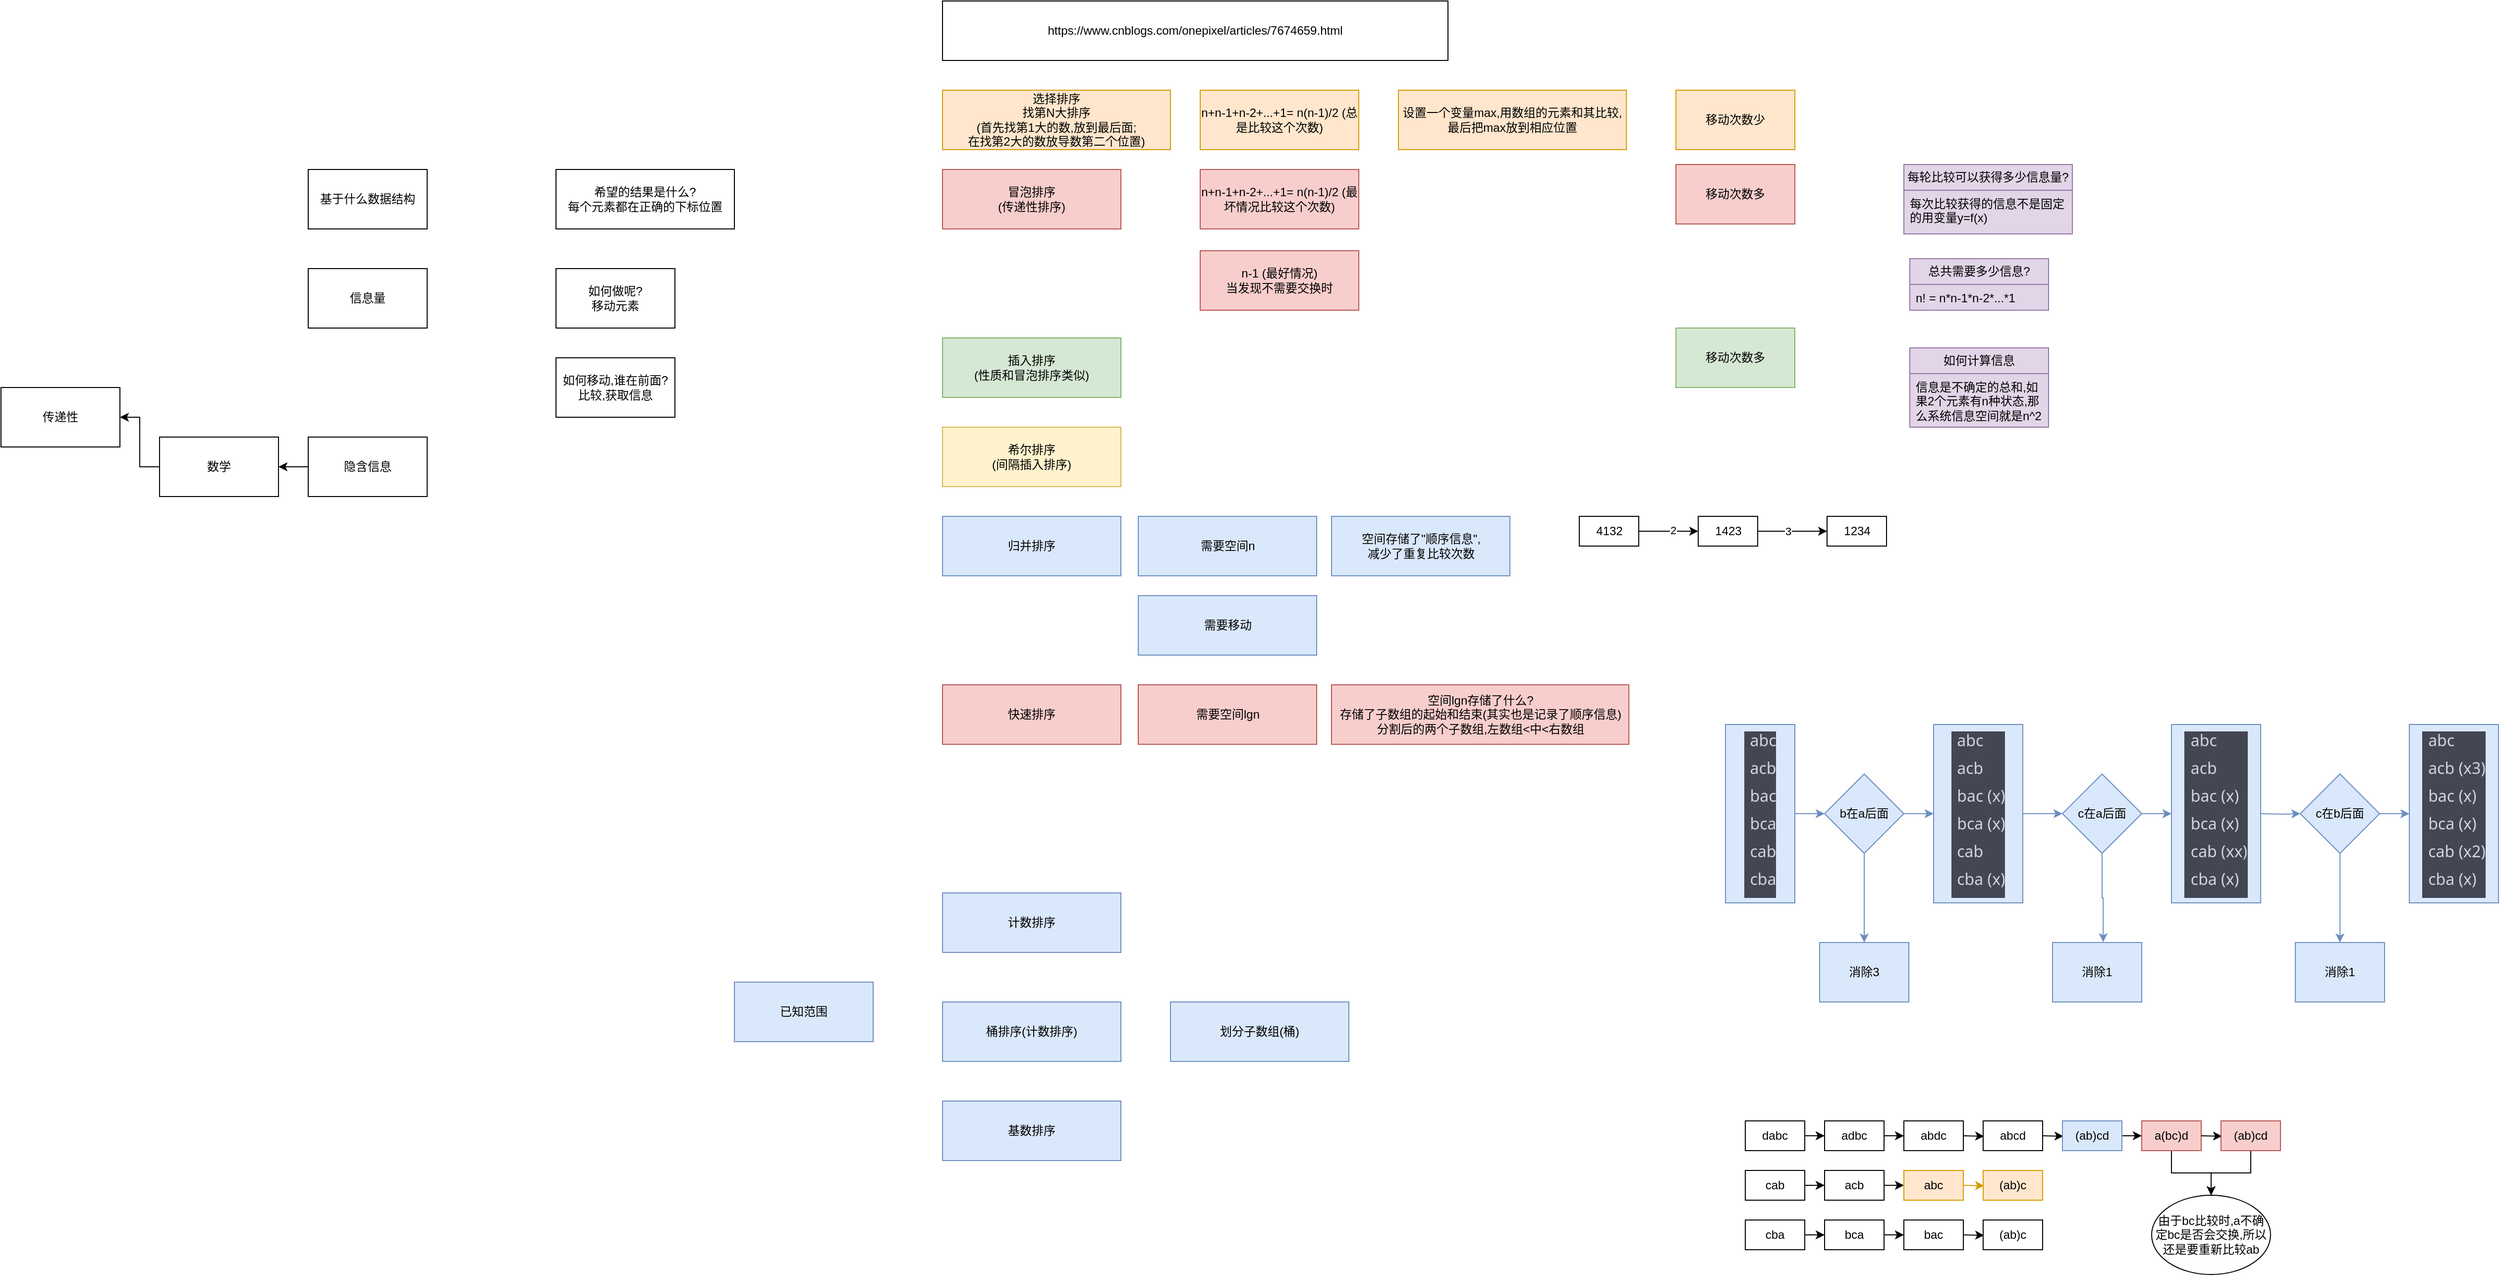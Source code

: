<mxfile version="22.0.4" type="github">
  <diagram name="排序" id="qwAmbdf05ej69Gk2fs9i">
    <mxGraphModel dx="2048" dy="638" grid="1" gridSize="10" guides="1" tooltips="1" connect="1" arrows="1" fold="1" page="1" pageScale="1" pageWidth="827" pageHeight="1169" math="0" shadow="0">
      <root>
        <mxCell id="0" />
        <mxCell id="1" parent="0" />
        <mxCell id="d31ktwEh4UAG3ibFD3rj-1" value="基于什么数据结构" style="rounded=0;whiteSpace=wrap;html=1;" parent="1" vertex="1">
          <mxGeometry x="160" y="190" width="120" height="60" as="geometry" />
        </mxCell>
        <mxCell id="d31ktwEh4UAG3ibFD3rj-2" value="信息量" style="rounded=0;whiteSpace=wrap;html=1;" parent="1" vertex="1">
          <mxGeometry x="160" y="290" width="120" height="60" as="geometry" />
        </mxCell>
        <mxCell id="d31ktwEh4UAG3ibFD3rj-4" value="希望的结果是什么?&lt;br&gt;每个元素都在正确的下标位置" style="rounded=0;whiteSpace=wrap;html=1;" parent="1" vertex="1">
          <mxGeometry x="410" y="190" width="180" height="60" as="geometry" />
        </mxCell>
        <mxCell id="d31ktwEh4UAG3ibFD3rj-5" value="如何做呢?&lt;br&gt;移动元素" style="rounded=0;whiteSpace=wrap;html=1;" parent="1" vertex="1">
          <mxGeometry x="410" y="290" width="120" height="60" as="geometry" />
        </mxCell>
        <mxCell id="d31ktwEh4UAG3ibFD3rj-6" value="如何移动,谁在前面?&lt;br&gt;比较,获取信息" style="rounded=0;whiteSpace=wrap;html=1;" parent="1" vertex="1">
          <mxGeometry x="410" y="380" width="120" height="60" as="geometry" />
        </mxCell>
        <mxCell id="d31ktwEh4UAG3ibFD3rj-12" value="" style="edgeStyle=orthogonalEdgeStyle;rounded=0;orthogonalLoop=1;jettySize=auto;html=1;" parent="1" source="d31ktwEh4UAG3ibFD3rj-7" target="d31ktwEh4UAG3ibFD3rj-8" edge="1">
          <mxGeometry relative="1" as="geometry" />
        </mxCell>
        <mxCell id="d31ktwEh4UAG3ibFD3rj-7" value="隐含信息" style="rounded=0;whiteSpace=wrap;html=1;" parent="1" vertex="1">
          <mxGeometry x="160" y="460" width="120" height="60" as="geometry" />
        </mxCell>
        <mxCell id="d31ktwEh4UAG3ibFD3rj-13" style="edgeStyle=orthogonalEdgeStyle;rounded=0;orthogonalLoop=1;jettySize=auto;html=1;entryX=1;entryY=0.5;entryDx=0;entryDy=0;" parent="1" source="d31ktwEh4UAG3ibFD3rj-8" target="d31ktwEh4UAG3ibFD3rj-9" edge="1">
          <mxGeometry relative="1" as="geometry" />
        </mxCell>
        <mxCell id="d31ktwEh4UAG3ibFD3rj-8" value="数学" style="rounded=0;whiteSpace=wrap;html=1;" parent="1" vertex="1">
          <mxGeometry x="10" y="460" width="120" height="60" as="geometry" />
        </mxCell>
        <mxCell id="d31ktwEh4UAG3ibFD3rj-9" value="传递性" style="rounded=0;whiteSpace=wrap;html=1;" parent="1" vertex="1">
          <mxGeometry x="-150" y="410" width="120" height="60" as="geometry" />
        </mxCell>
        <mxCell id="d31ktwEh4UAG3ibFD3rj-11" value="冒泡排序&lt;br&gt;(传递性排序)" style="rounded=0;whiteSpace=wrap;html=1;fillColor=#f8cecc;strokeColor=#b85450;" parent="1" vertex="1">
          <mxGeometry x="800" y="190" width="180" height="60" as="geometry" />
        </mxCell>
        <mxCell id="d31ktwEh4UAG3ibFD3rj-14" value="选择排序&lt;br&gt;找第N大排序&lt;br&gt;(首先找第1大的数,放到最后面;&lt;br&gt;在找第2大的数放导数第二个位置)" style="rounded=0;whiteSpace=wrap;html=1;fillColor=#ffe6cc;strokeColor=#d79b00;" parent="1" vertex="1">
          <mxGeometry x="800" y="110" width="230" height="60" as="geometry" />
        </mxCell>
        <mxCell id="d31ktwEh4UAG3ibFD3rj-15" value="n+n-1+n-2+...+1= n(n-1)/2 (总是比较这个次数)" style="rounded=0;whiteSpace=wrap;html=1;fillColor=#ffe6cc;strokeColor=#d79b00;" parent="1" vertex="1">
          <mxGeometry x="1060" y="110" width="160" height="60" as="geometry" />
        </mxCell>
        <mxCell id="d31ktwEh4UAG3ibFD3rj-16" value="设置一个变量max,用数组的元素和其比较,最后把max放到相应位置" style="rounded=0;whiteSpace=wrap;html=1;fillColor=#ffe6cc;strokeColor=#d79b00;" parent="1" vertex="1">
          <mxGeometry x="1260" y="110" width="230" height="60" as="geometry" />
        </mxCell>
        <mxCell id="d31ktwEh4UAG3ibFD3rj-17" value="n+n-1+n-2+...+1= n(n-1)/2 (最坏情况比较这个次数)" style="rounded=0;whiteSpace=wrap;html=1;fillColor=#f8cecc;strokeColor=#b85450;" parent="1" vertex="1">
          <mxGeometry x="1060" y="190" width="160" height="60" as="geometry" />
        </mxCell>
        <mxCell id="d31ktwEh4UAG3ibFD3rj-21" value="每轮比较可以获得多少信息量?" style="swimlane;fontStyle=0;childLayout=stackLayout;horizontal=1;startSize=26;fillColor=#e1d5e7;horizontalStack=0;resizeParent=1;resizeParentMax=0;resizeLast=0;collapsible=1;marginBottom=0;whiteSpace=wrap;html=1;strokeColor=#9673a6;" parent="1" vertex="1">
          <mxGeometry x="1770" y="185" width="170" height="70" as="geometry" />
        </mxCell>
        <mxCell id="d31ktwEh4UAG3ibFD3rj-22" value="每次比较获得的信息不是固定的用变量y=f(x)" style="text;strokeColor=#9673a6;fillColor=#e1d5e7;align=left;verticalAlign=top;spacingLeft=4;spacingRight=4;overflow=hidden;rotatable=0;points=[[0,0.5],[1,0.5]];portConstraint=eastwest;whiteSpace=wrap;html=1;" parent="d31ktwEh4UAG3ibFD3rj-21" vertex="1">
          <mxGeometry y="26" width="170" height="44" as="geometry" />
        </mxCell>
        <mxCell id="d31ktwEh4UAG3ibFD3rj-25" value="总共需要多少信息?" style="swimlane;fontStyle=0;childLayout=stackLayout;horizontal=1;startSize=26;fillColor=#e1d5e7;horizontalStack=0;resizeParent=1;resizeParentMax=0;resizeLast=0;collapsible=1;marginBottom=0;whiteSpace=wrap;html=1;strokeColor=#9673a6;" parent="1" vertex="1">
          <mxGeometry x="1776" y="280" width="140" height="52" as="geometry" />
        </mxCell>
        <mxCell id="d31ktwEh4UAG3ibFD3rj-26" value="n! = n*n-1*n-2*...*1" style="text;strokeColor=#9673a6;fillColor=#e1d5e7;align=left;verticalAlign=top;spacingLeft=4;spacingRight=4;overflow=hidden;rotatable=0;points=[[0,0.5],[1,0.5]];portConstraint=eastwest;whiteSpace=wrap;html=1;" parent="d31ktwEh4UAG3ibFD3rj-25" vertex="1">
          <mxGeometry y="26" width="140" height="26" as="geometry" />
        </mxCell>
        <mxCell id="d31ktwEh4UAG3ibFD3rj-27" value="如何计算信息" style="swimlane;fontStyle=0;childLayout=stackLayout;horizontal=1;startSize=26;fillColor=#e1d5e7;horizontalStack=0;resizeParent=1;resizeParentMax=0;resizeLast=0;collapsible=1;marginBottom=0;whiteSpace=wrap;html=1;strokeColor=#9673a6;" parent="1" vertex="1">
          <mxGeometry x="1776" y="370" width="140" height="80" as="geometry" />
        </mxCell>
        <mxCell id="d31ktwEh4UAG3ibFD3rj-28" value="信息是不确定的总和,如果2个元素有n种状态,那么系统信息空间就是n^2" style="text;strokeColor=#9673a6;fillColor=#e1d5e7;align=left;verticalAlign=top;spacingLeft=4;spacingRight=4;overflow=hidden;rotatable=0;points=[[0,0.5],[1,0.5]];portConstraint=eastwest;whiteSpace=wrap;html=1;" parent="d31ktwEh4UAG3ibFD3rj-27" vertex="1">
          <mxGeometry y="26" width="140" height="54" as="geometry" />
        </mxCell>
        <mxCell id="d31ktwEh4UAG3ibFD3rj-32" style="edgeStyle=orthogonalEdgeStyle;rounded=0;orthogonalLoop=1;jettySize=auto;html=1;entryX=0;entryY=0.5;entryDx=0;entryDy=0;fillColor=#dae8fc;strokeColor=#6c8ebf;" parent="1" source="d31ktwEh4UAG3ibFD3rj-29" target="d31ktwEh4UAG3ibFD3rj-31" edge="1">
          <mxGeometry relative="1" as="geometry" />
        </mxCell>
        <mxCell id="d31ktwEh4UAG3ibFD3rj-29" value="&lt;ol style=&quot;border: 0px solid rgb(217, 217, 227); box-sizing: border-box; --tw-border-spacing-x: 0; --tw-border-spacing-y: 0; --tw-translate-x: 0; --tw-translate-y: 0; --tw-rotate: 0; --tw-skew-x: 0; --tw-skew-y: 0; --tw-scale-x: 1; --tw-scale-y: 1; --tw-pan-x: ; --tw-pan-y: ; --tw-pinch-zoom: ; --tw-scroll-snap-strictness: proximity; --tw-gradient-from-position: ; --tw-gradient-via-position: ; --tw-gradient-to-position: ; --tw-ordinal: ; --tw-slashed-zero: ; --tw-numeric-figure: ; --tw-numeric-spacing: ; --tw-numeric-fraction: ; --tw-ring-inset: ; --tw-ring-offset-width: 0px; --tw-ring-offset-color: #fff; --tw-ring-color: rgba(69,89,164,.5); --tw-ring-offset-shadow: 0 0 transparent; --tw-ring-shadow: 0 0 transparent; --tw-shadow: 0 0 transparent; --tw-shadow-colored: 0 0 transparent; --tw-blur: ; --tw-brightness: ; --tw-contrast: ; --tw-grayscale: ; --tw-hue-rotate: ; --tw-invert: ; --tw-saturate: ; --tw-sepia: ; --tw-drop-shadow: ; --tw-backdrop-blur: ; --tw-backdrop-brightness: ; --tw-backdrop-contrast: ; --tw-backdrop-grayscale: ; --tw-backdrop-hue-rotate: ; --tw-backdrop-invert: ; --tw-backdrop-opacity: ; --tw-backdrop-saturate: ; --tw-backdrop-sepia: ; list-style: none; margin: 1.25em 0px; padding: 0px; counter-reset: list-number 0; display: flex; flex-direction: column; color: rgb(209, 213, 219); font-family: Söhne, ui-sans-serif, system-ui, -apple-system, &amp;quot;Segoe UI&amp;quot;, Roboto, Ubuntu, Cantarell, &amp;quot;Noto Sans&amp;quot;, sans-serif, &amp;quot;Helvetica Neue&amp;quot;, Arial, &amp;quot;Apple Color Emoji&amp;quot;, &amp;quot;Segoe UI Emoji&amp;quot;, &amp;quot;Segoe UI Symbol&amp;quot;, &amp;quot;Noto Color Emoji&amp;quot;; font-size: 16px; text-align: start; background-color: rgb(68, 70, 84);&quot;&gt;&lt;li style=&quot;border: 0px solid rgb(217, 217, 227); box-sizing: border-box; --tw-border-spacing-x: 0; --tw-border-spacing-y: 0; --tw-translate-x: 0; --tw-translate-y: 0; --tw-rotate: 0; --tw-skew-x: 0; --tw-skew-y: 0; --tw-scale-x: 1; --tw-scale-y: 1; --tw-pan-x: ; --tw-pan-y: ; --tw-pinch-zoom: ; --tw-scroll-snap-strictness: proximity; --tw-gradient-from-position: ; --tw-gradient-via-position: ; --tw-gradient-to-position: ; --tw-ordinal: ; --tw-slashed-zero: ; --tw-numeric-figure: ; --tw-numeric-spacing: ; --tw-numeric-fraction: ; --tw-ring-inset: ; --tw-ring-offset-width: 0px; --tw-ring-offset-color: #fff; --tw-ring-color: rgba(69,89,164,.5); --tw-ring-offset-shadow: 0 0 transparent; --tw-ring-shadow: 0 0 transparent; --tw-shadow: 0 0 transparent; --tw-shadow-colored: 0 0 transparent; --tw-blur: ; --tw-brightness: ; --tw-contrast: ; --tw-grayscale: ; --tw-hue-rotate: ; --tw-invert: ; --tw-saturate: ; --tw-sepia: ; --tw-drop-shadow: ; --tw-backdrop-blur: ; --tw-backdrop-brightness: ; --tw-backdrop-contrast: ; --tw-backdrop-grayscale: ; --tw-backdrop-hue-rotate: ; --tw-backdrop-invert: ; --tw-backdrop-opacity: ; --tw-backdrop-saturate: ; --tw-backdrop-sepia: ; margin-bottom: 0px; margin-top: 0px; padding-left: 0.375em; counter-increment: list-number 1; display: block; min-height: 28px;&quot;&gt;abc&lt;/li&gt;&lt;li style=&quot;border: 0px solid rgb(217, 217, 227); box-sizing: border-box; --tw-border-spacing-x: 0; --tw-border-spacing-y: 0; --tw-translate-x: 0; --tw-translate-y: 0; --tw-rotate: 0; --tw-skew-x: 0; --tw-skew-y: 0; --tw-scale-x: 1; --tw-scale-y: 1; --tw-pan-x: ; --tw-pan-y: ; --tw-pinch-zoom: ; --tw-scroll-snap-strictness: proximity; --tw-gradient-from-position: ; --tw-gradient-via-position: ; --tw-gradient-to-position: ; --tw-ordinal: ; --tw-slashed-zero: ; --tw-numeric-figure: ; --tw-numeric-spacing: ; --tw-numeric-fraction: ; --tw-ring-inset: ; --tw-ring-offset-width: 0px; --tw-ring-offset-color: #fff; --tw-ring-color: rgba(69,89,164,.5); --tw-ring-offset-shadow: 0 0 transparent; --tw-ring-shadow: 0 0 transparent; --tw-shadow: 0 0 transparent; --tw-shadow-colored: 0 0 transparent; --tw-blur: ; --tw-brightness: ; --tw-contrast: ; --tw-grayscale: ; --tw-hue-rotate: ; --tw-invert: ; --tw-saturate: ; --tw-sepia: ; --tw-drop-shadow: ; --tw-backdrop-blur: ; --tw-backdrop-brightness: ; --tw-backdrop-contrast: ; --tw-backdrop-grayscale: ; --tw-backdrop-hue-rotate: ; --tw-backdrop-invert: ; --tw-backdrop-opacity: ; --tw-backdrop-saturate: ; --tw-backdrop-sepia: ; margin-bottom: 0px; margin-top: 0px; padding-left: 0.375em; counter-increment: list-number 1; display: block; min-height: 28px;&quot;&gt;acb&lt;/li&gt;&lt;li style=&quot;border: 0px solid rgb(217, 217, 227); box-sizing: border-box; --tw-border-spacing-x: 0; --tw-border-spacing-y: 0; --tw-translate-x: 0; --tw-translate-y: 0; --tw-rotate: 0; --tw-skew-x: 0; --tw-skew-y: 0; --tw-scale-x: 1; --tw-scale-y: 1; --tw-pan-x: ; --tw-pan-y: ; --tw-pinch-zoom: ; --tw-scroll-snap-strictness: proximity; --tw-gradient-from-position: ; --tw-gradient-via-position: ; --tw-gradient-to-position: ; --tw-ordinal: ; --tw-slashed-zero: ; --tw-numeric-figure: ; --tw-numeric-spacing: ; --tw-numeric-fraction: ; --tw-ring-inset: ; --tw-ring-offset-width: 0px; --tw-ring-offset-color: #fff; --tw-ring-color: rgba(69,89,164,.5); --tw-ring-offset-shadow: 0 0 transparent; --tw-ring-shadow: 0 0 transparent; --tw-shadow: 0 0 transparent; --tw-shadow-colored: 0 0 transparent; --tw-blur: ; --tw-brightness: ; --tw-contrast: ; --tw-grayscale: ; --tw-hue-rotate: ; --tw-invert: ; --tw-saturate: ; --tw-sepia: ; --tw-drop-shadow: ; --tw-backdrop-blur: ; --tw-backdrop-brightness: ; --tw-backdrop-contrast: ; --tw-backdrop-grayscale: ; --tw-backdrop-hue-rotate: ; --tw-backdrop-invert: ; --tw-backdrop-opacity: ; --tw-backdrop-saturate: ; --tw-backdrop-sepia: ; margin-bottom: 0px; margin-top: 0px; padding-left: 0.375em; counter-increment: list-number 1; display: block; min-height: 28px;&quot;&gt;bac&lt;/li&gt;&lt;li style=&quot;border: 0px solid rgb(217, 217, 227); box-sizing: border-box; --tw-border-spacing-x: 0; --tw-border-spacing-y: 0; --tw-translate-x: 0; --tw-translate-y: 0; --tw-rotate: 0; --tw-skew-x: 0; --tw-skew-y: 0; --tw-scale-x: 1; --tw-scale-y: 1; --tw-pan-x: ; --tw-pan-y: ; --tw-pinch-zoom: ; --tw-scroll-snap-strictness: proximity; --tw-gradient-from-position: ; --tw-gradient-via-position: ; --tw-gradient-to-position: ; --tw-ordinal: ; --tw-slashed-zero: ; --tw-numeric-figure: ; --tw-numeric-spacing: ; --tw-numeric-fraction: ; --tw-ring-inset: ; --tw-ring-offset-width: 0px; --tw-ring-offset-color: #fff; --tw-ring-color: rgba(69,89,164,.5); --tw-ring-offset-shadow: 0 0 transparent; --tw-ring-shadow: 0 0 transparent; --tw-shadow: 0 0 transparent; --tw-shadow-colored: 0 0 transparent; --tw-blur: ; --tw-brightness: ; --tw-contrast: ; --tw-grayscale: ; --tw-hue-rotate: ; --tw-invert: ; --tw-saturate: ; --tw-sepia: ; --tw-drop-shadow: ; --tw-backdrop-blur: ; --tw-backdrop-brightness: ; --tw-backdrop-contrast: ; --tw-backdrop-grayscale: ; --tw-backdrop-hue-rotate: ; --tw-backdrop-invert: ; --tw-backdrop-opacity: ; --tw-backdrop-saturate: ; --tw-backdrop-sepia: ; margin-bottom: 0px; margin-top: 0px; padding-left: 0.375em; counter-increment: list-number 1; display: block; min-height: 28px;&quot;&gt;bca&lt;/li&gt;&lt;li style=&quot;border: 0px solid rgb(217, 217, 227); box-sizing: border-box; --tw-border-spacing-x: 0; --tw-border-spacing-y: 0; --tw-translate-x: 0; --tw-translate-y: 0; --tw-rotate: 0; --tw-skew-x: 0; --tw-skew-y: 0; --tw-scale-x: 1; --tw-scale-y: 1; --tw-pan-x: ; --tw-pan-y: ; --tw-pinch-zoom: ; --tw-scroll-snap-strictness: proximity; --tw-gradient-from-position: ; --tw-gradient-via-position: ; --tw-gradient-to-position: ; --tw-ordinal: ; --tw-slashed-zero: ; --tw-numeric-figure: ; --tw-numeric-spacing: ; --tw-numeric-fraction: ; --tw-ring-inset: ; --tw-ring-offset-width: 0px; --tw-ring-offset-color: #fff; --tw-ring-color: rgba(69,89,164,.5); --tw-ring-offset-shadow: 0 0 transparent; --tw-ring-shadow: 0 0 transparent; --tw-shadow: 0 0 transparent; --tw-shadow-colored: 0 0 transparent; --tw-blur: ; --tw-brightness: ; --tw-contrast: ; --tw-grayscale: ; --tw-hue-rotate: ; --tw-invert: ; --tw-saturate: ; --tw-sepia: ; --tw-drop-shadow: ; --tw-backdrop-blur: ; --tw-backdrop-brightness: ; --tw-backdrop-contrast: ; --tw-backdrop-grayscale: ; --tw-backdrop-hue-rotate: ; --tw-backdrop-invert: ; --tw-backdrop-opacity: ; --tw-backdrop-saturate: ; --tw-backdrop-sepia: ; margin-bottom: 0px; margin-top: 0px; padding-left: 0.375em; counter-increment: list-number 1; display: block; min-height: 28px;&quot;&gt;cab&lt;/li&gt;&lt;li style=&quot;border: 0px solid rgb(217, 217, 227); box-sizing: border-box; --tw-border-spacing-x: 0; --tw-border-spacing-y: 0; --tw-translate-x: 0; --tw-translate-y: 0; --tw-rotate: 0; --tw-skew-x: 0; --tw-skew-y: 0; --tw-scale-x: 1; --tw-scale-y: 1; --tw-pan-x: ; --tw-pan-y: ; --tw-pinch-zoom: ; --tw-scroll-snap-strictness: proximity; --tw-gradient-from-position: ; --tw-gradient-via-position: ; --tw-gradient-to-position: ; --tw-ordinal: ; --tw-slashed-zero: ; --tw-numeric-figure: ; --tw-numeric-spacing: ; --tw-numeric-fraction: ; --tw-ring-inset: ; --tw-ring-offset-width: 0px; --tw-ring-offset-color: #fff; --tw-ring-color: rgba(69,89,164,.5); --tw-ring-offset-shadow: 0 0 transparent; --tw-ring-shadow: 0 0 transparent; --tw-shadow: 0 0 transparent; --tw-shadow-colored: 0 0 transparent; --tw-blur: ; --tw-brightness: ; --tw-contrast: ; --tw-grayscale: ; --tw-hue-rotate: ; --tw-invert: ; --tw-saturate: ; --tw-sepia: ; --tw-drop-shadow: ; --tw-backdrop-blur: ; --tw-backdrop-brightness: ; --tw-backdrop-contrast: ; --tw-backdrop-grayscale: ; --tw-backdrop-hue-rotate: ; --tw-backdrop-invert: ; --tw-backdrop-opacity: ; --tw-backdrop-saturate: ; --tw-backdrop-sepia: ; margin-bottom: 0px; margin-top: 0px; padding-left: 0.375em; counter-increment: list-number 1; display: block; min-height: 28px;&quot;&gt;cba&lt;/li&gt;&lt;/ol&gt;" style="rounded=0;whiteSpace=wrap;html=1;fillColor=#dae8fc;strokeColor=#6c8ebf;" parent="1" vertex="1">
          <mxGeometry x="1590" y="750" width="70" height="180" as="geometry" />
        </mxCell>
        <mxCell id="d31ktwEh4UAG3ibFD3rj-38" style="edgeStyle=orthogonalEdgeStyle;rounded=0;orthogonalLoop=1;jettySize=auto;html=1;exitX=1;exitY=0.5;exitDx=0;exitDy=0;entryX=0;entryY=0.5;entryDx=0;entryDy=0;fillColor=#dae8fc;strokeColor=#6c8ebf;" parent="1" source="d31ktwEh4UAG3ibFD3rj-30" target="d31ktwEh4UAG3ibFD3rj-37" edge="1">
          <mxGeometry relative="1" as="geometry" />
        </mxCell>
        <mxCell id="d31ktwEh4UAG3ibFD3rj-30" value="&lt;ol style=&quot;border: 0px solid rgb(217, 217, 227); box-sizing: border-box; --tw-border-spacing-x: 0; --tw-border-spacing-y: 0; --tw-translate-x: 0; --tw-translate-y: 0; --tw-rotate: 0; --tw-skew-x: 0; --tw-skew-y: 0; --tw-scale-x: 1; --tw-scale-y: 1; --tw-pan-x: ; --tw-pan-y: ; --tw-pinch-zoom: ; --tw-scroll-snap-strictness: proximity; --tw-gradient-from-position: ; --tw-gradient-via-position: ; --tw-gradient-to-position: ; --tw-ordinal: ; --tw-slashed-zero: ; --tw-numeric-figure: ; --tw-numeric-spacing: ; --tw-numeric-fraction: ; --tw-ring-inset: ; --tw-ring-offset-width: 0px; --tw-ring-offset-color: #fff; --tw-ring-color: rgba(69,89,164,.5); --tw-ring-offset-shadow: 0 0 transparent; --tw-ring-shadow: 0 0 transparent; --tw-shadow: 0 0 transparent; --tw-shadow-colored: 0 0 transparent; --tw-blur: ; --tw-brightness: ; --tw-contrast: ; --tw-grayscale: ; --tw-hue-rotate: ; --tw-invert: ; --tw-saturate: ; --tw-sepia: ; --tw-drop-shadow: ; --tw-backdrop-blur: ; --tw-backdrop-brightness: ; --tw-backdrop-contrast: ; --tw-backdrop-grayscale: ; --tw-backdrop-hue-rotate: ; --tw-backdrop-invert: ; --tw-backdrop-opacity: ; --tw-backdrop-saturate: ; --tw-backdrop-sepia: ; list-style: none; margin: 1.25em 0px; padding: 0px; counter-reset: list-number 0; display: flex; flex-direction: column; color: rgb(209, 213, 219); font-family: Söhne, ui-sans-serif, system-ui, -apple-system, &amp;quot;Segoe UI&amp;quot;, Roboto, Ubuntu, Cantarell, &amp;quot;Noto Sans&amp;quot;, sans-serif, &amp;quot;Helvetica Neue&amp;quot;, Arial, &amp;quot;Apple Color Emoji&amp;quot;, &amp;quot;Segoe UI Emoji&amp;quot;, &amp;quot;Segoe UI Symbol&amp;quot;, &amp;quot;Noto Color Emoji&amp;quot;; font-size: 16px; text-align: start; background-color: rgb(68, 70, 84);&quot;&gt;&lt;li style=&quot;border: 0px solid rgb(217, 217, 227); box-sizing: border-box; --tw-border-spacing-x: 0; --tw-border-spacing-y: 0; --tw-translate-x: 0; --tw-translate-y: 0; --tw-rotate: 0; --tw-skew-x: 0; --tw-skew-y: 0; --tw-scale-x: 1; --tw-scale-y: 1; --tw-pan-x: ; --tw-pan-y: ; --tw-pinch-zoom: ; --tw-scroll-snap-strictness: proximity; --tw-gradient-from-position: ; --tw-gradient-via-position: ; --tw-gradient-to-position: ; --tw-ordinal: ; --tw-slashed-zero: ; --tw-numeric-figure: ; --tw-numeric-spacing: ; --tw-numeric-fraction: ; --tw-ring-inset: ; --tw-ring-offset-width: 0px; --tw-ring-offset-color: #fff; --tw-ring-color: rgba(69,89,164,.5); --tw-ring-offset-shadow: 0 0 transparent; --tw-ring-shadow: 0 0 transparent; --tw-shadow: 0 0 transparent; --tw-shadow-colored: 0 0 transparent; --tw-blur: ; --tw-brightness: ; --tw-contrast: ; --tw-grayscale: ; --tw-hue-rotate: ; --tw-invert: ; --tw-saturate: ; --tw-sepia: ; --tw-drop-shadow: ; --tw-backdrop-blur: ; --tw-backdrop-brightness: ; --tw-backdrop-contrast: ; --tw-backdrop-grayscale: ; --tw-backdrop-hue-rotate: ; --tw-backdrop-invert: ; --tw-backdrop-opacity: ; --tw-backdrop-saturate: ; --tw-backdrop-sepia: ; margin-bottom: 0px; margin-top: 0px; padding-left: 0.375em; counter-increment: list-number 1; display: block; min-height: 28px;&quot;&gt;abc&lt;/li&gt;&lt;li style=&quot;border: 0px solid rgb(217, 217, 227); box-sizing: border-box; --tw-border-spacing-x: 0; --tw-border-spacing-y: 0; --tw-translate-x: 0; --tw-translate-y: 0; --tw-rotate: 0; --tw-skew-x: 0; --tw-skew-y: 0; --tw-scale-x: 1; --tw-scale-y: 1; --tw-pan-x: ; --tw-pan-y: ; --tw-pinch-zoom: ; --tw-scroll-snap-strictness: proximity; --tw-gradient-from-position: ; --tw-gradient-via-position: ; --tw-gradient-to-position: ; --tw-ordinal: ; --tw-slashed-zero: ; --tw-numeric-figure: ; --tw-numeric-spacing: ; --tw-numeric-fraction: ; --tw-ring-inset: ; --tw-ring-offset-width: 0px; --tw-ring-offset-color: #fff; --tw-ring-color: rgba(69,89,164,.5); --tw-ring-offset-shadow: 0 0 transparent; --tw-ring-shadow: 0 0 transparent; --tw-shadow: 0 0 transparent; --tw-shadow-colored: 0 0 transparent; --tw-blur: ; --tw-brightness: ; --tw-contrast: ; --tw-grayscale: ; --tw-hue-rotate: ; --tw-invert: ; --tw-saturate: ; --tw-sepia: ; --tw-drop-shadow: ; --tw-backdrop-blur: ; --tw-backdrop-brightness: ; --tw-backdrop-contrast: ; --tw-backdrop-grayscale: ; --tw-backdrop-hue-rotate: ; --tw-backdrop-invert: ; --tw-backdrop-opacity: ; --tw-backdrop-saturate: ; --tw-backdrop-sepia: ; margin-bottom: 0px; margin-top: 0px; padding-left: 0.375em; counter-increment: list-number 1; display: block; min-height: 28px;&quot;&gt;acb&lt;/li&gt;&lt;li style=&quot;border: 0px solid rgb(217, 217, 227); box-sizing: border-box; --tw-border-spacing-x: 0; --tw-border-spacing-y: 0; --tw-translate-x: 0; --tw-translate-y: 0; --tw-rotate: 0; --tw-skew-x: 0; --tw-skew-y: 0; --tw-scale-x: 1; --tw-scale-y: 1; --tw-pan-x: ; --tw-pan-y: ; --tw-pinch-zoom: ; --tw-scroll-snap-strictness: proximity; --tw-gradient-from-position: ; --tw-gradient-via-position: ; --tw-gradient-to-position: ; --tw-ordinal: ; --tw-slashed-zero: ; --tw-numeric-figure: ; --tw-numeric-spacing: ; --tw-numeric-fraction: ; --tw-ring-inset: ; --tw-ring-offset-width: 0px; --tw-ring-offset-color: #fff; --tw-ring-color: rgba(69,89,164,.5); --tw-ring-offset-shadow: 0 0 transparent; --tw-ring-shadow: 0 0 transparent; --tw-shadow: 0 0 transparent; --tw-shadow-colored: 0 0 transparent; --tw-blur: ; --tw-brightness: ; --tw-contrast: ; --tw-grayscale: ; --tw-hue-rotate: ; --tw-invert: ; --tw-saturate: ; --tw-sepia: ; --tw-drop-shadow: ; --tw-backdrop-blur: ; --tw-backdrop-brightness: ; --tw-backdrop-contrast: ; --tw-backdrop-grayscale: ; --tw-backdrop-hue-rotate: ; --tw-backdrop-invert: ; --tw-backdrop-opacity: ; --tw-backdrop-saturate: ; --tw-backdrop-sepia: ; margin-bottom: 0px; margin-top: 0px; padding-left: 0.375em; counter-increment: list-number 1; display: block; min-height: 28px;&quot;&gt;bac (x)&lt;/li&gt;&lt;li style=&quot;border: 0px solid rgb(217, 217, 227); box-sizing: border-box; --tw-border-spacing-x: 0; --tw-border-spacing-y: 0; --tw-translate-x: 0; --tw-translate-y: 0; --tw-rotate: 0; --tw-skew-x: 0; --tw-skew-y: 0; --tw-scale-x: 1; --tw-scale-y: 1; --tw-pan-x: ; --tw-pan-y: ; --tw-pinch-zoom: ; --tw-scroll-snap-strictness: proximity; --tw-gradient-from-position: ; --tw-gradient-via-position: ; --tw-gradient-to-position: ; --tw-ordinal: ; --tw-slashed-zero: ; --tw-numeric-figure: ; --tw-numeric-spacing: ; --tw-numeric-fraction: ; --tw-ring-inset: ; --tw-ring-offset-width: 0px; --tw-ring-offset-color: #fff; --tw-ring-color: rgba(69,89,164,.5); --tw-ring-offset-shadow: 0 0 transparent; --tw-ring-shadow: 0 0 transparent; --tw-shadow: 0 0 transparent; --tw-shadow-colored: 0 0 transparent; --tw-blur: ; --tw-brightness: ; --tw-contrast: ; --tw-grayscale: ; --tw-hue-rotate: ; --tw-invert: ; --tw-saturate: ; --tw-sepia: ; --tw-drop-shadow: ; --tw-backdrop-blur: ; --tw-backdrop-brightness: ; --tw-backdrop-contrast: ; --tw-backdrop-grayscale: ; --tw-backdrop-hue-rotate: ; --tw-backdrop-invert: ; --tw-backdrop-opacity: ; --tw-backdrop-saturate: ; --tw-backdrop-sepia: ; margin-bottom: 0px; margin-top: 0px; padding-left: 0.375em; counter-increment: list-number 1; display: block; min-height: 28px;&quot;&gt;bca (x)&lt;/li&gt;&lt;li style=&quot;border: 0px solid rgb(217, 217, 227); box-sizing: border-box; --tw-border-spacing-x: 0; --tw-border-spacing-y: 0; --tw-translate-x: 0; --tw-translate-y: 0; --tw-rotate: 0; --tw-skew-x: 0; --tw-skew-y: 0; --tw-scale-x: 1; --tw-scale-y: 1; --tw-pan-x: ; --tw-pan-y: ; --tw-pinch-zoom: ; --tw-scroll-snap-strictness: proximity; --tw-gradient-from-position: ; --tw-gradient-via-position: ; --tw-gradient-to-position: ; --tw-ordinal: ; --tw-slashed-zero: ; --tw-numeric-figure: ; --tw-numeric-spacing: ; --tw-numeric-fraction: ; --tw-ring-inset: ; --tw-ring-offset-width: 0px; --tw-ring-offset-color: #fff; --tw-ring-color: rgba(69,89,164,.5); --tw-ring-offset-shadow: 0 0 transparent; --tw-ring-shadow: 0 0 transparent; --tw-shadow: 0 0 transparent; --tw-shadow-colored: 0 0 transparent; --tw-blur: ; --tw-brightness: ; --tw-contrast: ; --tw-grayscale: ; --tw-hue-rotate: ; --tw-invert: ; --tw-saturate: ; --tw-sepia: ; --tw-drop-shadow: ; --tw-backdrop-blur: ; --tw-backdrop-brightness: ; --tw-backdrop-contrast: ; --tw-backdrop-grayscale: ; --tw-backdrop-hue-rotate: ; --tw-backdrop-invert: ; --tw-backdrop-opacity: ; --tw-backdrop-saturate: ; --tw-backdrop-sepia: ; margin-bottom: 0px; margin-top: 0px; padding-left: 0.375em; counter-increment: list-number 1; display: block; min-height: 28px;&quot;&gt;cab&lt;/li&gt;&lt;li style=&quot;border: 0px solid rgb(217, 217, 227); box-sizing: border-box; --tw-border-spacing-x: 0; --tw-border-spacing-y: 0; --tw-translate-x: 0; --tw-translate-y: 0; --tw-rotate: 0; --tw-skew-x: 0; --tw-skew-y: 0; --tw-scale-x: 1; --tw-scale-y: 1; --tw-pan-x: ; --tw-pan-y: ; --tw-pinch-zoom: ; --tw-scroll-snap-strictness: proximity; --tw-gradient-from-position: ; --tw-gradient-via-position: ; --tw-gradient-to-position: ; --tw-ordinal: ; --tw-slashed-zero: ; --tw-numeric-figure: ; --tw-numeric-spacing: ; --tw-numeric-fraction: ; --tw-ring-inset: ; --tw-ring-offset-width: 0px; --tw-ring-offset-color: #fff; --tw-ring-color: rgba(69,89,164,.5); --tw-ring-offset-shadow: 0 0 transparent; --tw-ring-shadow: 0 0 transparent; --tw-shadow: 0 0 transparent; --tw-shadow-colored: 0 0 transparent; --tw-blur: ; --tw-brightness: ; --tw-contrast: ; --tw-grayscale: ; --tw-hue-rotate: ; --tw-invert: ; --tw-saturate: ; --tw-sepia: ; --tw-drop-shadow: ; --tw-backdrop-blur: ; --tw-backdrop-brightness: ; --tw-backdrop-contrast: ; --tw-backdrop-grayscale: ; --tw-backdrop-hue-rotate: ; --tw-backdrop-invert: ; --tw-backdrop-opacity: ; --tw-backdrop-saturate: ; --tw-backdrop-sepia: ; margin-bottom: 0px; margin-top: 0px; padding-left: 0.375em; counter-increment: list-number 1; display: block; min-height: 28px;&quot;&gt;cba (x)&lt;/li&gt;&lt;/ol&gt;" style="rounded=0;whiteSpace=wrap;html=1;fillColor=#dae8fc;strokeColor=#6c8ebf;" parent="1" vertex="1">
          <mxGeometry x="1800" y="750" width="90" height="180" as="geometry" />
        </mxCell>
        <mxCell id="d31ktwEh4UAG3ibFD3rj-33" style="edgeStyle=orthogonalEdgeStyle;rounded=0;orthogonalLoop=1;jettySize=auto;html=1;exitX=1;exitY=0.5;exitDx=0;exitDy=0;fillColor=#dae8fc;strokeColor=#6c8ebf;" parent="1" source="d31ktwEh4UAG3ibFD3rj-31" target="d31ktwEh4UAG3ibFD3rj-30" edge="1">
          <mxGeometry relative="1" as="geometry" />
        </mxCell>
        <mxCell id="d31ktwEh4UAG3ibFD3rj-44" style="edgeStyle=orthogonalEdgeStyle;rounded=0;orthogonalLoop=1;jettySize=auto;html=1;entryX=0.5;entryY=0;entryDx=0;entryDy=0;fillColor=#dae8fc;strokeColor=#6c8ebf;" parent="1" source="d31ktwEh4UAG3ibFD3rj-31" target="d31ktwEh4UAG3ibFD3rj-43" edge="1">
          <mxGeometry relative="1" as="geometry" />
        </mxCell>
        <mxCell id="d31ktwEh4UAG3ibFD3rj-31" value="b在a后面" style="rhombus;whiteSpace=wrap;html=1;fillColor=#dae8fc;strokeColor=#6c8ebf;" parent="1" vertex="1">
          <mxGeometry x="1690" y="800" width="80" height="80" as="geometry" />
        </mxCell>
        <mxCell id="d31ktwEh4UAG3ibFD3rj-35" value="&lt;ol style=&quot;border: 0px solid rgb(217, 217, 227); box-sizing: border-box; --tw-border-spacing-x: 0; --tw-border-spacing-y: 0; --tw-translate-x: 0; --tw-translate-y: 0; --tw-rotate: 0; --tw-skew-x: 0; --tw-skew-y: 0; --tw-scale-x: 1; --tw-scale-y: 1; --tw-pan-x: ; --tw-pan-y: ; --tw-pinch-zoom: ; --tw-scroll-snap-strictness: proximity; --tw-gradient-from-position: ; --tw-gradient-via-position: ; --tw-gradient-to-position: ; --tw-ordinal: ; --tw-slashed-zero: ; --tw-numeric-figure: ; --tw-numeric-spacing: ; --tw-numeric-fraction: ; --tw-ring-inset: ; --tw-ring-offset-width: 0px; --tw-ring-offset-color: #fff; --tw-ring-color: rgba(69,89,164,.5); --tw-ring-offset-shadow: 0 0 transparent; --tw-ring-shadow: 0 0 transparent; --tw-shadow: 0 0 transparent; --tw-shadow-colored: 0 0 transparent; --tw-blur: ; --tw-brightness: ; --tw-contrast: ; --tw-grayscale: ; --tw-hue-rotate: ; --tw-invert: ; --tw-saturate: ; --tw-sepia: ; --tw-drop-shadow: ; --tw-backdrop-blur: ; --tw-backdrop-brightness: ; --tw-backdrop-contrast: ; --tw-backdrop-grayscale: ; --tw-backdrop-hue-rotate: ; --tw-backdrop-invert: ; --tw-backdrop-opacity: ; --tw-backdrop-saturate: ; --tw-backdrop-sepia: ; list-style: none; margin: 1.25em 0px; padding: 0px; counter-reset: list-number 0; display: flex; flex-direction: column; color: rgb(209, 213, 219); font-family: Söhne, ui-sans-serif, system-ui, -apple-system, &amp;quot;Segoe UI&amp;quot;, Roboto, Ubuntu, Cantarell, &amp;quot;Noto Sans&amp;quot;, sans-serif, &amp;quot;Helvetica Neue&amp;quot;, Arial, &amp;quot;Apple Color Emoji&amp;quot;, &amp;quot;Segoe UI Emoji&amp;quot;, &amp;quot;Segoe UI Symbol&amp;quot;, &amp;quot;Noto Color Emoji&amp;quot;; font-size: 16px; text-align: start; background-color: rgb(68, 70, 84);&quot;&gt;&lt;li style=&quot;border: 0px solid rgb(217, 217, 227); box-sizing: border-box; --tw-border-spacing-x: 0; --tw-border-spacing-y: 0; --tw-translate-x: 0; --tw-translate-y: 0; --tw-rotate: 0; --tw-skew-x: 0; --tw-skew-y: 0; --tw-scale-x: 1; --tw-scale-y: 1; --tw-pan-x: ; --tw-pan-y: ; --tw-pinch-zoom: ; --tw-scroll-snap-strictness: proximity; --tw-gradient-from-position: ; --tw-gradient-via-position: ; --tw-gradient-to-position: ; --tw-ordinal: ; --tw-slashed-zero: ; --tw-numeric-figure: ; --tw-numeric-spacing: ; --tw-numeric-fraction: ; --tw-ring-inset: ; --tw-ring-offset-width: 0px; --tw-ring-offset-color: #fff; --tw-ring-color: rgba(69,89,164,.5); --tw-ring-offset-shadow: 0 0 transparent; --tw-ring-shadow: 0 0 transparent; --tw-shadow: 0 0 transparent; --tw-shadow-colored: 0 0 transparent; --tw-blur: ; --tw-brightness: ; --tw-contrast: ; --tw-grayscale: ; --tw-hue-rotate: ; --tw-invert: ; --tw-saturate: ; --tw-sepia: ; --tw-drop-shadow: ; --tw-backdrop-blur: ; --tw-backdrop-brightness: ; --tw-backdrop-contrast: ; --tw-backdrop-grayscale: ; --tw-backdrop-hue-rotate: ; --tw-backdrop-invert: ; --tw-backdrop-opacity: ; --tw-backdrop-saturate: ; --tw-backdrop-sepia: ; margin-bottom: 0px; margin-top: 0px; padding-left: 0.375em; counter-increment: list-number 1; display: block; min-height: 28px;&quot;&gt;abc&lt;/li&gt;&lt;li style=&quot;border: 0px solid rgb(217, 217, 227); box-sizing: border-box; --tw-border-spacing-x: 0; --tw-border-spacing-y: 0; --tw-translate-x: 0; --tw-translate-y: 0; --tw-rotate: 0; --tw-skew-x: 0; --tw-skew-y: 0; --tw-scale-x: 1; --tw-scale-y: 1; --tw-pan-x: ; --tw-pan-y: ; --tw-pinch-zoom: ; --tw-scroll-snap-strictness: proximity; --tw-gradient-from-position: ; --tw-gradient-via-position: ; --tw-gradient-to-position: ; --tw-ordinal: ; --tw-slashed-zero: ; --tw-numeric-figure: ; --tw-numeric-spacing: ; --tw-numeric-fraction: ; --tw-ring-inset: ; --tw-ring-offset-width: 0px; --tw-ring-offset-color: #fff; --tw-ring-color: rgba(69,89,164,.5); --tw-ring-offset-shadow: 0 0 transparent; --tw-ring-shadow: 0 0 transparent; --tw-shadow: 0 0 transparent; --tw-shadow-colored: 0 0 transparent; --tw-blur: ; --tw-brightness: ; --tw-contrast: ; --tw-grayscale: ; --tw-hue-rotate: ; --tw-invert: ; --tw-saturate: ; --tw-sepia: ; --tw-drop-shadow: ; --tw-backdrop-blur: ; --tw-backdrop-brightness: ; --tw-backdrop-contrast: ; --tw-backdrop-grayscale: ; --tw-backdrop-hue-rotate: ; --tw-backdrop-invert: ; --tw-backdrop-opacity: ; --tw-backdrop-saturate: ; --tw-backdrop-sepia: ; margin-bottom: 0px; margin-top: 0px; padding-left: 0.375em; counter-increment: list-number 1; display: block; min-height: 28px;&quot;&gt;acb&lt;/li&gt;&lt;li style=&quot;border: 0px solid rgb(217, 217, 227); box-sizing: border-box; --tw-border-spacing-x: 0; --tw-border-spacing-y: 0; --tw-translate-x: 0; --tw-translate-y: 0; --tw-rotate: 0; --tw-skew-x: 0; --tw-skew-y: 0; --tw-scale-x: 1; --tw-scale-y: 1; --tw-pan-x: ; --tw-pan-y: ; --tw-pinch-zoom: ; --tw-scroll-snap-strictness: proximity; --tw-gradient-from-position: ; --tw-gradient-via-position: ; --tw-gradient-to-position: ; --tw-ordinal: ; --tw-slashed-zero: ; --tw-numeric-figure: ; --tw-numeric-spacing: ; --tw-numeric-fraction: ; --tw-ring-inset: ; --tw-ring-offset-width: 0px; --tw-ring-offset-color: #fff; --tw-ring-color: rgba(69,89,164,.5); --tw-ring-offset-shadow: 0 0 transparent; --tw-ring-shadow: 0 0 transparent; --tw-shadow: 0 0 transparent; --tw-shadow-colored: 0 0 transparent; --tw-blur: ; --tw-brightness: ; --tw-contrast: ; --tw-grayscale: ; --tw-hue-rotate: ; --tw-invert: ; --tw-saturate: ; --tw-sepia: ; --tw-drop-shadow: ; --tw-backdrop-blur: ; --tw-backdrop-brightness: ; --tw-backdrop-contrast: ; --tw-backdrop-grayscale: ; --tw-backdrop-hue-rotate: ; --tw-backdrop-invert: ; --tw-backdrop-opacity: ; --tw-backdrop-saturate: ; --tw-backdrop-sepia: ; margin-bottom: 0px; margin-top: 0px; padding-left: 0.375em; counter-increment: list-number 1; display: block; min-height: 28px;&quot;&gt;bac (x)&lt;/li&gt;&lt;li style=&quot;border: 0px solid rgb(217, 217, 227); box-sizing: border-box; --tw-border-spacing-x: 0; --tw-border-spacing-y: 0; --tw-translate-x: 0; --tw-translate-y: 0; --tw-rotate: 0; --tw-skew-x: 0; --tw-skew-y: 0; --tw-scale-x: 1; --tw-scale-y: 1; --tw-pan-x: ; --tw-pan-y: ; --tw-pinch-zoom: ; --tw-scroll-snap-strictness: proximity; --tw-gradient-from-position: ; --tw-gradient-via-position: ; --tw-gradient-to-position: ; --tw-ordinal: ; --tw-slashed-zero: ; --tw-numeric-figure: ; --tw-numeric-spacing: ; --tw-numeric-fraction: ; --tw-ring-inset: ; --tw-ring-offset-width: 0px; --tw-ring-offset-color: #fff; --tw-ring-color: rgba(69,89,164,.5); --tw-ring-offset-shadow: 0 0 transparent; --tw-ring-shadow: 0 0 transparent; --tw-shadow: 0 0 transparent; --tw-shadow-colored: 0 0 transparent; --tw-blur: ; --tw-brightness: ; --tw-contrast: ; --tw-grayscale: ; --tw-hue-rotate: ; --tw-invert: ; --tw-saturate: ; --tw-sepia: ; --tw-drop-shadow: ; --tw-backdrop-blur: ; --tw-backdrop-brightness: ; --tw-backdrop-contrast: ; --tw-backdrop-grayscale: ; --tw-backdrop-hue-rotate: ; --tw-backdrop-invert: ; --tw-backdrop-opacity: ; --tw-backdrop-saturate: ; --tw-backdrop-sepia: ; margin-bottom: 0px; margin-top: 0px; padding-left: 0.375em; counter-increment: list-number 1; display: block; min-height: 28px;&quot;&gt;bca (x)&lt;/li&gt;&lt;li style=&quot;border: 0px solid rgb(217, 217, 227); box-sizing: border-box; --tw-border-spacing-x: 0; --tw-border-spacing-y: 0; --tw-translate-x: 0; --tw-translate-y: 0; --tw-rotate: 0; --tw-skew-x: 0; --tw-skew-y: 0; --tw-scale-x: 1; --tw-scale-y: 1; --tw-pan-x: ; --tw-pan-y: ; --tw-pinch-zoom: ; --tw-scroll-snap-strictness: proximity; --tw-gradient-from-position: ; --tw-gradient-via-position: ; --tw-gradient-to-position: ; --tw-ordinal: ; --tw-slashed-zero: ; --tw-numeric-figure: ; --tw-numeric-spacing: ; --tw-numeric-fraction: ; --tw-ring-inset: ; --tw-ring-offset-width: 0px; --tw-ring-offset-color: #fff; --tw-ring-color: rgba(69,89,164,.5); --tw-ring-offset-shadow: 0 0 transparent; --tw-ring-shadow: 0 0 transparent; --tw-shadow: 0 0 transparent; --tw-shadow-colored: 0 0 transparent; --tw-blur: ; --tw-brightness: ; --tw-contrast: ; --tw-grayscale: ; --tw-hue-rotate: ; --tw-invert: ; --tw-saturate: ; --tw-sepia: ; --tw-drop-shadow: ; --tw-backdrop-blur: ; --tw-backdrop-brightness: ; --tw-backdrop-contrast: ; --tw-backdrop-grayscale: ; --tw-backdrop-hue-rotate: ; --tw-backdrop-invert: ; --tw-backdrop-opacity: ; --tw-backdrop-saturate: ; --tw-backdrop-sepia: ; margin-bottom: 0px; margin-top: 0px; padding-left: 0.375em; counter-increment: list-number 1; display: block; min-height: 28px;&quot;&gt;cab (xx)&lt;/li&gt;&lt;li style=&quot;border: 0px solid rgb(217, 217, 227); box-sizing: border-box; --tw-border-spacing-x: 0; --tw-border-spacing-y: 0; --tw-translate-x: 0; --tw-translate-y: 0; --tw-rotate: 0; --tw-skew-x: 0; --tw-skew-y: 0; --tw-scale-x: 1; --tw-scale-y: 1; --tw-pan-x: ; --tw-pan-y: ; --tw-pinch-zoom: ; --tw-scroll-snap-strictness: proximity; --tw-gradient-from-position: ; --tw-gradient-via-position: ; --tw-gradient-to-position: ; --tw-ordinal: ; --tw-slashed-zero: ; --tw-numeric-figure: ; --tw-numeric-spacing: ; --tw-numeric-fraction: ; --tw-ring-inset: ; --tw-ring-offset-width: 0px; --tw-ring-offset-color: #fff; --tw-ring-color: rgba(69,89,164,.5); --tw-ring-offset-shadow: 0 0 transparent; --tw-ring-shadow: 0 0 transparent; --tw-shadow: 0 0 transparent; --tw-shadow-colored: 0 0 transparent; --tw-blur: ; --tw-brightness: ; --tw-contrast: ; --tw-grayscale: ; --tw-hue-rotate: ; --tw-invert: ; --tw-saturate: ; --tw-sepia: ; --tw-drop-shadow: ; --tw-backdrop-blur: ; --tw-backdrop-brightness: ; --tw-backdrop-contrast: ; --tw-backdrop-grayscale: ; --tw-backdrop-hue-rotate: ; --tw-backdrop-invert: ; --tw-backdrop-opacity: ; --tw-backdrop-saturate: ; --tw-backdrop-sepia: ; margin-bottom: 0px; margin-top: 0px; padding-left: 0.375em; counter-increment: list-number 1; display: block; min-height: 28px;&quot;&gt;cba (x)&lt;/li&gt;&lt;/ol&gt;" style="rounded=0;whiteSpace=wrap;html=1;fillColor=#dae8fc;strokeColor=#6c8ebf;" parent="1" vertex="1">
          <mxGeometry x="2040" y="750" width="90" height="180" as="geometry" />
        </mxCell>
        <mxCell id="d31ktwEh4UAG3ibFD3rj-36" style="edgeStyle=orthogonalEdgeStyle;rounded=0;orthogonalLoop=1;jettySize=auto;html=1;exitX=1;exitY=0.5;exitDx=0;exitDy=0;fillColor=#dae8fc;strokeColor=#6c8ebf;" parent="1" source="d31ktwEh4UAG3ibFD3rj-37" target="d31ktwEh4UAG3ibFD3rj-35" edge="1">
          <mxGeometry relative="1" as="geometry" />
        </mxCell>
        <mxCell id="d31ktwEh4UAG3ibFD3rj-37" value="c在a后面" style="rhombus;whiteSpace=wrap;html=1;fillColor=#dae8fc;strokeColor=#6c8ebf;" parent="1" vertex="1">
          <mxGeometry x="1930" y="800" width="80" height="80" as="geometry" />
        </mxCell>
        <mxCell id="d31ktwEh4UAG3ibFD3rj-39" style="edgeStyle=orthogonalEdgeStyle;rounded=0;orthogonalLoop=1;jettySize=auto;html=1;exitX=1;exitY=0.5;exitDx=0;exitDy=0;entryX=0;entryY=0.5;entryDx=0;entryDy=0;fillColor=#dae8fc;strokeColor=#6c8ebf;" parent="1" target="d31ktwEh4UAG3ibFD3rj-42" edge="1">
          <mxGeometry relative="1" as="geometry">
            <mxPoint x="2130" y="840" as="sourcePoint" />
          </mxGeometry>
        </mxCell>
        <mxCell id="d31ktwEh4UAG3ibFD3rj-40" value="&lt;ol style=&quot;border: 0px solid rgb(217, 217, 227); box-sizing: border-box; --tw-border-spacing-x: 0; --tw-border-spacing-y: 0; --tw-translate-x: 0; --tw-translate-y: 0; --tw-rotate: 0; --tw-skew-x: 0; --tw-skew-y: 0; --tw-scale-x: 1; --tw-scale-y: 1; --tw-pan-x: ; --tw-pan-y: ; --tw-pinch-zoom: ; --tw-scroll-snap-strictness: proximity; --tw-gradient-from-position: ; --tw-gradient-via-position: ; --tw-gradient-to-position: ; --tw-ordinal: ; --tw-slashed-zero: ; --tw-numeric-figure: ; --tw-numeric-spacing: ; --tw-numeric-fraction: ; --tw-ring-inset: ; --tw-ring-offset-width: 0px; --tw-ring-offset-color: #fff; --tw-ring-color: rgba(69,89,164,.5); --tw-ring-offset-shadow: 0 0 transparent; --tw-ring-shadow: 0 0 transparent; --tw-shadow: 0 0 transparent; --tw-shadow-colored: 0 0 transparent; --tw-blur: ; --tw-brightness: ; --tw-contrast: ; --tw-grayscale: ; --tw-hue-rotate: ; --tw-invert: ; --tw-saturate: ; --tw-sepia: ; --tw-drop-shadow: ; --tw-backdrop-blur: ; --tw-backdrop-brightness: ; --tw-backdrop-contrast: ; --tw-backdrop-grayscale: ; --tw-backdrop-hue-rotate: ; --tw-backdrop-invert: ; --tw-backdrop-opacity: ; --tw-backdrop-saturate: ; --tw-backdrop-sepia: ; list-style: none; margin: 1.25em 0px; padding: 0px; counter-reset: list-number 0; display: flex; flex-direction: column; color: rgb(209, 213, 219); font-family: Söhne, ui-sans-serif, system-ui, -apple-system, &amp;quot;Segoe UI&amp;quot;, Roboto, Ubuntu, Cantarell, &amp;quot;Noto Sans&amp;quot;, sans-serif, &amp;quot;Helvetica Neue&amp;quot;, Arial, &amp;quot;Apple Color Emoji&amp;quot;, &amp;quot;Segoe UI Emoji&amp;quot;, &amp;quot;Segoe UI Symbol&amp;quot;, &amp;quot;Noto Color Emoji&amp;quot;; font-size: 16px; text-align: start; background-color: rgb(68, 70, 84);&quot;&gt;&lt;li style=&quot;border: 0px solid rgb(217, 217, 227); box-sizing: border-box; --tw-border-spacing-x: 0; --tw-border-spacing-y: 0; --tw-translate-x: 0; --tw-translate-y: 0; --tw-rotate: 0; --tw-skew-x: 0; --tw-skew-y: 0; --tw-scale-x: 1; --tw-scale-y: 1; --tw-pan-x: ; --tw-pan-y: ; --tw-pinch-zoom: ; --tw-scroll-snap-strictness: proximity; --tw-gradient-from-position: ; --tw-gradient-via-position: ; --tw-gradient-to-position: ; --tw-ordinal: ; --tw-slashed-zero: ; --tw-numeric-figure: ; --tw-numeric-spacing: ; --tw-numeric-fraction: ; --tw-ring-inset: ; --tw-ring-offset-width: 0px; --tw-ring-offset-color: #fff; --tw-ring-color: rgba(69,89,164,.5); --tw-ring-offset-shadow: 0 0 transparent; --tw-ring-shadow: 0 0 transparent; --tw-shadow: 0 0 transparent; --tw-shadow-colored: 0 0 transparent; --tw-blur: ; --tw-brightness: ; --tw-contrast: ; --tw-grayscale: ; --tw-hue-rotate: ; --tw-invert: ; --tw-saturate: ; --tw-sepia: ; --tw-drop-shadow: ; --tw-backdrop-blur: ; --tw-backdrop-brightness: ; --tw-backdrop-contrast: ; --tw-backdrop-grayscale: ; --tw-backdrop-hue-rotate: ; --tw-backdrop-invert: ; --tw-backdrop-opacity: ; --tw-backdrop-saturate: ; --tw-backdrop-sepia: ; margin-bottom: 0px; margin-top: 0px; padding-left: 0.375em; counter-increment: list-number 1; display: block; min-height: 28px;&quot;&gt;abc&lt;/li&gt;&lt;li style=&quot;border: 0px solid rgb(217, 217, 227); box-sizing: border-box; --tw-border-spacing-x: 0; --tw-border-spacing-y: 0; --tw-translate-x: 0; --tw-translate-y: 0; --tw-rotate: 0; --tw-skew-x: 0; --tw-skew-y: 0; --tw-scale-x: 1; --tw-scale-y: 1; --tw-pan-x: ; --tw-pan-y: ; --tw-pinch-zoom: ; --tw-scroll-snap-strictness: proximity; --tw-gradient-from-position: ; --tw-gradient-via-position: ; --tw-gradient-to-position: ; --tw-ordinal: ; --tw-slashed-zero: ; --tw-numeric-figure: ; --tw-numeric-spacing: ; --tw-numeric-fraction: ; --tw-ring-inset: ; --tw-ring-offset-width: 0px; --tw-ring-offset-color: #fff; --tw-ring-color: rgba(69,89,164,.5); --tw-ring-offset-shadow: 0 0 transparent; --tw-ring-shadow: 0 0 transparent; --tw-shadow: 0 0 transparent; --tw-shadow-colored: 0 0 transparent; --tw-blur: ; --tw-brightness: ; --tw-contrast: ; --tw-grayscale: ; --tw-hue-rotate: ; --tw-invert: ; --tw-saturate: ; --tw-sepia: ; --tw-drop-shadow: ; --tw-backdrop-blur: ; --tw-backdrop-brightness: ; --tw-backdrop-contrast: ; --tw-backdrop-grayscale: ; --tw-backdrop-hue-rotate: ; --tw-backdrop-invert: ; --tw-backdrop-opacity: ; --tw-backdrop-saturate: ; --tw-backdrop-sepia: ; margin-bottom: 0px; margin-top: 0px; padding-left: 0.375em; counter-increment: list-number 1; display: block; min-height: 28px;&quot;&gt;acb (x3)&lt;/li&gt;&lt;li style=&quot;border: 0px solid rgb(217, 217, 227); box-sizing: border-box; --tw-border-spacing-x: 0; --tw-border-spacing-y: 0; --tw-translate-x: 0; --tw-translate-y: 0; --tw-rotate: 0; --tw-skew-x: 0; --tw-skew-y: 0; --tw-scale-x: 1; --tw-scale-y: 1; --tw-pan-x: ; --tw-pan-y: ; --tw-pinch-zoom: ; --tw-scroll-snap-strictness: proximity; --tw-gradient-from-position: ; --tw-gradient-via-position: ; --tw-gradient-to-position: ; --tw-ordinal: ; --tw-slashed-zero: ; --tw-numeric-figure: ; --tw-numeric-spacing: ; --tw-numeric-fraction: ; --tw-ring-inset: ; --tw-ring-offset-width: 0px; --tw-ring-offset-color: #fff; --tw-ring-color: rgba(69,89,164,.5); --tw-ring-offset-shadow: 0 0 transparent; --tw-ring-shadow: 0 0 transparent; --tw-shadow: 0 0 transparent; --tw-shadow-colored: 0 0 transparent; --tw-blur: ; --tw-brightness: ; --tw-contrast: ; --tw-grayscale: ; --tw-hue-rotate: ; --tw-invert: ; --tw-saturate: ; --tw-sepia: ; --tw-drop-shadow: ; --tw-backdrop-blur: ; --tw-backdrop-brightness: ; --tw-backdrop-contrast: ; --tw-backdrop-grayscale: ; --tw-backdrop-hue-rotate: ; --tw-backdrop-invert: ; --tw-backdrop-opacity: ; --tw-backdrop-saturate: ; --tw-backdrop-sepia: ; margin-bottom: 0px; margin-top: 0px; padding-left: 0.375em; counter-increment: list-number 1; display: block; min-height: 28px;&quot;&gt;bac (x)&lt;/li&gt;&lt;li style=&quot;border: 0px solid rgb(217, 217, 227); box-sizing: border-box; --tw-border-spacing-x: 0; --tw-border-spacing-y: 0; --tw-translate-x: 0; --tw-translate-y: 0; --tw-rotate: 0; --tw-skew-x: 0; --tw-skew-y: 0; --tw-scale-x: 1; --tw-scale-y: 1; --tw-pan-x: ; --tw-pan-y: ; --tw-pinch-zoom: ; --tw-scroll-snap-strictness: proximity; --tw-gradient-from-position: ; --tw-gradient-via-position: ; --tw-gradient-to-position: ; --tw-ordinal: ; --tw-slashed-zero: ; --tw-numeric-figure: ; --tw-numeric-spacing: ; --tw-numeric-fraction: ; --tw-ring-inset: ; --tw-ring-offset-width: 0px; --tw-ring-offset-color: #fff; --tw-ring-color: rgba(69,89,164,.5); --tw-ring-offset-shadow: 0 0 transparent; --tw-ring-shadow: 0 0 transparent; --tw-shadow: 0 0 transparent; --tw-shadow-colored: 0 0 transparent; --tw-blur: ; --tw-brightness: ; --tw-contrast: ; --tw-grayscale: ; --tw-hue-rotate: ; --tw-invert: ; --tw-saturate: ; --tw-sepia: ; --tw-drop-shadow: ; --tw-backdrop-blur: ; --tw-backdrop-brightness: ; --tw-backdrop-contrast: ; --tw-backdrop-grayscale: ; --tw-backdrop-hue-rotate: ; --tw-backdrop-invert: ; --tw-backdrop-opacity: ; --tw-backdrop-saturate: ; --tw-backdrop-sepia: ; margin-bottom: 0px; margin-top: 0px; padding-left: 0.375em; counter-increment: list-number 1; display: block; min-height: 28px;&quot;&gt;bca (x)&lt;/li&gt;&lt;li style=&quot;border: 0px solid rgb(217, 217, 227); box-sizing: border-box; --tw-border-spacing-x: 0; --tw-border-spacing-y: 0; --tw-translate-x: 0; --tw-translate-y: 0; --tw-rotate: 0; --tw-skew-x: 0; --tw-skew-y: 0; --tw-scale-x: 1; --tw-scale-y: 1; --tw-pan-x: ; --tw-pan-y: ; --tw-pinch-zoom: ; --tw-scroll-snap-strictness: proximity; --tw-gradient-from-position: ; --tw-gradient-via-position: ; --tw-gradient-to-position: ; --tw-ordinal: ; --tw-slashed-zero: ; --tw-numeric-figure: ; --tw-numeric-spacing: ; --tw-numeric-fraction: ; --tw-ring-inset: ; --tw-ring-offset-width: 0px; --tw-ring-offset-color: #fff; --tw-ring-color: rgba(69,89,164,.5); --tw-ring-offset-shadow: 0 0 transparent; --tw-ring-shadow: 0 0 transparent; --tw-shadow: 0 0 transparent; --tw-shadow-colored: 0 0 transparent; --tw-blur: ; --tw-brightness: ; --tw-contrast: ; --tw-grayscale: ; --tw-hue-rotate: ; --tw-invert: ; --tw-saturate: ; --tw-sepia: ; --tw-drop-shadow: ; --tw-backdrop-blur: ; --tw-backdrop-brightness: ; --tw-backdrop-contrast: ; --tw-backdrop-grayscale: ; --tw-backdrop-hue-rotate: ; --tw-backdrop-invert: ; --tw-backdrop-opacity: ; --tw-backdrop-saturate: ; --tw-backdrop-sepia: ; margin-bottom: 0px; margin-top: 0px; padding-left: 0.375em; counter-increment: list-number 1; display: block; min-height: 28px;&quot;&gt;cab (x2)&lt;/li&gt;&lt;li style=&quot;border: 0px solid rgb(217, 217, 227); box-sizing: border-box; --tw-border-spacing-x: 0; --tw-border-spacing-y: 0; --tw-translate-x: 0; --tw-translate-y: 0; --tw-rotate: 0; --tw-skew-x: 0; --tw-skew-y: 0; --tw-scale-x: 1; --tw-scale-y: 1; --tw-pan-x: ; --tw-pan-y: ; --tw-pinch-zoom: ; --tw-scroll-snap-strictness: proximity; --tw-gradient-from-position: ; --tw-gradient-via-position: ; --tw-gradient-to-position: ; --tw-ordinal: ; --tw-slashed-zero: ; --tw-numeric-figure: ; --tw-numeric-spacing: ; --tw-numeric-fraction: ; --tw-ring-inset: ; --tw-ring-offset-width: 0px; --tw-ring-offset-color: #fff; --tw-ring-color: rgba(69,89,164,.5); --tw-ring-offset-shadow: 0 0 transparent; --tw-ring-shadow: 0 0 transparent; --tw-shadow: 0 0 transparent; --tw-shadow-colored: 0 0 transparent; --tw-blur: ; --tw-brightness: ; --tw-contrast: ; --tw-grayscale: ; --tw-hue-rotate: ; --tw-invert: ; --tw-saturate: ; --tw-sepia: ; --tw-drop-shadow: ; --tw-backdrop-blur: ; --tw-backdrop-brightness: ; --tw-backdrop-contrast: ; --tw-backdrop-grayscale: ; --tw-backdrop-hue-rotate: ; --tw-backdrop-invert: ; --tw-backdrop-opacity: ; --tw-backdrop-saturate: ; --tw-backdrop-sepia: ; margin-bottom: 0px; margin-top: 0px; padding-left: 0.375em; counter-increment: list-number 1; display: block; min-height: 28px;&quot;&gt;cba (x)&lt;/li&gt;&lt;/ol&gt;" style="rounded=0;whiteSpace=wrap;html=1;fillColor=#dae8fc;strokeColor=#6c8ebf;" parent="1" vertex="1">
          <mxGeometry x="2280" y="750" width="90" height="180" as="geometry" />
        </mxCell>
        <mxCell id="d31ktwEh4UAG3ibFD3rj-41" style="edgeStyle=orthogonalEdgeStyle;rounded=0;orthogonalLoop=1;jettySize=auto;html=1;exitX=1;exitY=0.5;exitDx=0;exitDy=0;fillColor=#dae8fc;strokeColor=#6c8ebf;" parent="1" source="d31ktwEh4UAG3ibFD3rj-42" target="d31ktwEh4UAG3ibFD3rj-40" edge="1">
          <mxGeometry relative="1" as="geometry" />
        </mxCell>
        <mxCell id="d31ktwEh4UAG3ibFD3rj-48" style="edgeStyle=orthogonalEdgeStyle;rounded=0;orthogonalLoop=1;jettySize=auto;html=1;entryX=0.5;entryY=0;entryDx=0;entryDy=0;fillColor=#dae8fc;strokeColor=#6c8ebf;" parent="1" source="d31ktwEh4UAG3ibFD3rj-42" target="d31ktwEh4UAG3ibFD3rj-46" edge="1">
          <mxGeometry relative="1" as="geometry" />
        </mxCell>
        <mxCell id="d31ktwEh4UAG3ibFD3rj-42" value="c在b后面" style="rhombus;whiteSpace=wrap;html=1;fillColor=#dae8fc;strokeColor=#6c8ebf;" parent="1" vertex="1">
          <mxGeometry x="2170" y="800" width="80" height="80" as="geometry" />
        </mxCell>
        <mxCell id="d31ktwEh4UAG3ibFD3rj-43" value="消除3" style="rounded=0;whiteSpace=wrap;html=1;fillColor=#dae8fc;strokeColor=#6c8ebf;" parent="1" vertex="1">
          <mxGeometry x="1685" y="970" width="90" height="60" as="geometry" />
        </mxCell>
        <mxCell id="d31ktwEh4UAG3ibFD3rj-45" value="消除1" style="rounded=0;whiteSpace=wrap;html=1;fillColor=#dae8fc;strokeColor=#6c8ebf;" parent="1" vertex="1">
          <mxGeometry x="1920" y="970" width="90" height="60" as="geometry" />
        </mxCell>
        <mxCell id="d31ktwEh4UAG3ibFD3rj-46" value="消除1" style="rounded=0;whiteSpace=wrap;html=1;fillColor=#dae8fc;strokeColor=#6c8ebf;" parent="1" vertex="1">
          <mxGeometry x="2165" y="970" width="90" height="60" as="geometry" />
        </mxCell>
        <mxCell id="d31ktwEh4UAG3ibFD3rj-47" style="edgeStyle=orthogonalEdgeStyle;rounded=0;orthogonalLoop=1;jettySize=auto;html=1;entryX=0.568;entryY=-0.006;entryDx=0;entryDy=0;entryPerimeter=0;fillColor=#dae8fc;strokeColor=#6c8ebf;" parent="1" source="d31ktwEh4UAG3ibFD3rj-37" target="d31ktwEh4UAG3ibFD3rj-45" edge="1">
          <mxGeometry relative="1" as="geometry" />
        </mxCell>
        <mxCell id="d31ktwEh4UAG3ibFD3rj-49" value="n-1 (最好情况)&lt;br&gt;当发现不需要交换时" style="rounded=0;whiteSpace=wrap;html=1;fillColor=#f8cecc;strokeColor=#b85450;" parent="1" vertex="1">
          <mxGeometry x="1060" y="272" width="160" height="60" as="geometry" />
        </mxCell>
        <mxCell id="wFBDz97jjs1Y1SIJImTP-47" style="edgeStyle=orthogonalEdgeStyle;rounded=0;orthogonalLoop=1;jettySize=auto;html=1;exitX=1;exitY=0.5;exitDx=0;exitDy=0;" parent="1" source="wFBDz97jjs1Y1SIJImTP-48" target="wFBDz97jjs1Y1SIJImTP-50" edge="1">
          <mxGeometry relative="1" as="geometry" />
        </mxCell>
        <mxCell id="wFBDz97jjs1Y1SIJImTP-48" value="cab" style="rounded=0;whiteSpace=wrap;html=1;" parent="1" vertex="1">
          <mxGeometry x="1610" y="1200" width="60" height="30" as="geometry" />
        </mxCell>
        <mxCell id="wFBDz97jjs1Y1SIJImTP-49" style="edgeStyle=orthogonalEdgeStyle;rounded=0;orthogonalLoop=1;jettySize=auto;html=1;exitX=1;exitY=0.5;exitDx=0;exitDy=0;" parent="1" source="wFBDz97jjs1Y1SIJImTP-50" target="wFBDz97jjs1Y1SIJImTP-51" edge="1">
          <mxGeometry relative="1" as="geometry" />
        </mxCell>
        <mxCell id="wFBDz97jjs1Y1SIJImTP-50" value="acb" style="rounded=0;whiteSpace=wrap;html=1;" parent="1" vertex="1">
          <mxGeometry x="1690" y="1200" width="60" height="30" as="geometry" />
        </mxCell>
        <mxCell id="wFBDz97jjs1Y1SIJImTP-51" value="abc" style="rounded=0;whiteSpace=wrap;html=1;fillColor=#ffe6cc;strokeColor=#d79b00;" parent="1" vertex="1">
          <mxGeometry x="1770" y="1200" width="60" height="30" as="geometry" />
        </mxCell>
        <mxCell id="wFBDz97jjs1Y1SIJImTP-52" style="edgeStyle=orthogonalEdgeStyle;rounded=0;orthogonalLoop=1;jettySize=auto;html=1;exitX=1;exitY=0.5;exitDx=0;exitDy=0;fillColor=#ffe6cc;strokeColor=#d79b00;" parent="1" target="wFBDz97jjs1Y1SIJImTP-53" edge="1">
          <mxGeometry relative="1" as="geometry">
            <mxPoint x="1830" y="1215" as="sourcePoint" />
          </mxGeometry>
        </mxCell>
        <mxCell id="wFBDz97jjs1Y1SIJImTP-53" value="(ab)c" style="rounded=0;whiteSpace=wrap;html=1;fillColor=#ffe6cc;strokeColor=#d79b00;" parent="1" vertex="1">
          <mxGeometry x="1850" y="1200" width="60" height="30" as="geometry" />
        </mxCell>
        <mxCell id="wFBDz97jjs1Y1SIJImTP-54" style="edgeStyle=orthogonalEdgeStyle;rounded=0;orthogonalLoop=1;jettySize=auto;html=1;exitX=1;exitY=0.5;exitDx=0;exitDy=0;" parent="1" source="wFBDz97jjs1Y1SIJImTP-55" target="wFBDz97jjs1Y1SIJImTP-57" edge="1">
          <mxGeometry relative="1" as="geometry" />
        </mxCell>
        <mxCell id="wFBDz97jjs1Y1SIJImTP-55" value="cba" style="rounded=0;whiteSpace=wrap;html=1;" parent="1" vertex="1">
          <mxGeometry x="1610" y="1250" width="60" height="30" as="geometry" />
        </mxCell>
        <mxCell id="wFBDz97jjs1Y1SIJImTP-56" style="edgeStyle=orthogonalEdgeStyle;rounded=0;orthogonalLoop=1;jettySize=auto;html=1;exitX=1;exitY=0.5;exitDx=0;exitDy=0;" parent="1" source="wFBDz97jjs1Y1SIJImTP-57" target="wFBDz97jjs1Y1SIJImTP-58" edge="1">
          <mxGeometry relative="1" as="geometry" />
        </mxCell>
        <mxCell id="wFBDz97jjs1Y1SIJImTP-57" value="bca" style="rounded=0;whiteSpace=wrap;html=1;" parent="1" vertex="1">
          <mxGeometry x="1690" y="1250" width="60" height="30" as="geometry" />
        </mxCell>
        <mxCell id="wFBDz97jjs1Y1SIJImTP-58" value="bac" style="rounded=0;whiteSpace=wrap;html=1;" parent="1" vertex="1">
          <mxGeometry x="1770" y="1250" width="60" height="30" as="geometry" />
        </mxCell>
        <mxCell id="wFBDz97jjs1Y1SIJImTP-59" style="edgeStyle=orthogonalEdgeStyle;rounded=0;orthogonalLoop=1;jettySize=auto;html=1;exitX=1;exitY=0.5;exitDx=0;exitDy=0;" parent="1" target="wFBDz97jjs1Y1SIJImTP-60" edge="1">
          <mxGeometry relative="1" as="geometry">
            <mxPoint x="1830" y="1265" as="sourcePoint" />
          </mxGeometry>
        </mxCell>
        <mxCell id="wFBDz97jjs1Y1SIJImTP-60" value="(ab)c" style="rounded=0;whiteSpace=wrap;html=1;" parent="1" vertex="1">
          <mxGeometry x="1850" y="1250" width="60" height="30" as="geometry" />
        </mxCell>
        <mxCell id="wFBDz97jjs1Y1SIJImTP-61" style="edgeStyle=orthogonalEdgeStyle;rounded=0;orthogonalLoop=1;jettySize=auto;html=1;exitX=1;exitY=0.5;exitDx=0;exitDy=0;" parent="1" source="wFBDz97jjs1Y1SIJImTP-62" target="wFBDz97jjs1Y1SIJImTP-64" edge="1">
          <mxGeometry relative="1" as="geometry" />
        </mxCell>
        <mxCell id="wFBDz97jjs1Y1SIJImTP-62" value="dabc" style="rounded=0;whiteSpace=wrap;html=1;" parent="1" vertex="1">
          <mxGeometry x="1610" y="1150" width="60" height="30" as="geometry" />
        </mxCell>
        <mxCell id="wFBDz97jjs1Y1SIJImTP-63" style="edgeStyle=orthogonalEdgeStyle;rounded=0;orthogonalLoop=1;jettySize=auto;html=1;exitX=1;exitY=0.5;exitDx=0;exitDy=0;" parent="1" source="wFBDz97jjs1Y1SIJImTP-64" target="wFBDz97jjs1Y1SIJImTP-65" edge="1">
          <mxGeometry relative="1" as="geometry" />
        </mxCell>
        <mxCell id="wFBDz97jjs1Y1SIJImTP-64" value="adbc" style="rounded=0;whiteSpace=wrap;html=1;" parent="1" vertex="1">
          <mxGeometry x="1690" y="1150" width="60" height="30" as="geometry" />
        </mxCell>
        <mxCell id="wFBDz97jjs1Y1SIJImTP-65" value="abdc" style="rounded=0;whiteSpace=wrap;html=1;" parent="1" vertex="1">
          <mxGeometry x="1770" y="1150" width="60" height="30" as="geometry" />
        </mxCell>
        <mxCell id="wFBDz97jjs1Y1SIJImTP-66" style="edgeStyle=orthogonalEdgeStyle;rounded=0;orthogonalLoop=1;jettySize=auto;html=1;exitX=1;exitY=0.5;exitDx=0;exitDy=0;" parent="1" target="wFBDz97jjs1Y1SIJImTP-67" edge="1">
          <mxGeometry relative="1" as="geometry">
            <mxPoint x="1830" y="1165" as="sourcePoint" />
          </mxGeometry>
        </mxCell>
        <mxCell id="wFBDz97jjs1Y1SIJImTP-67" value="abcd" style="rounded=0;whiteSpace=wrap;html=1;" parent="1" vertex="1">
          <mxGeometry x="1850" y="1150" width="60" height="30" as="geometry" />
        </mxCell>
        <mxCell id="wFBDz97jjs1Y1SIJImTP-68" style="edgeStyle=orthogonalEdgeStyle;rounded=0;orthogonalLoop=1;jettySize=auto;html=1;exitX=1;exitY=0.5;exitDx=0;exitDy=0;" parent="1" target="wFBDz97jjs1Y1SIJImTP-70" edge="1">
          <mxGeometry relative="1" as="geometry">
            <mxPoint x="1910" y="1165" as="sourcePoint" />
          </mxGeometry>
        </mxCell>
        <mxCell id="wFBDz97jjs1Y1SIJImTP-69" style="edgeStyle=orthogonalEdgeStyle;rounded=0;orthogonalLoop=1;jettySize=auto;html=1;exitX=1;exitY=0.5;exitDx=0;exitDy=0;" parent="1" source="wFBDz97jjs1Y1SIJImTP-70" target="wFBDz97jjs1Y1SIJImTP-72" edge="1">
          <mxGeometry relative="1" as="geometry" />
        </mxCell>
        <mxCell id="wFBDz97jjs1Y1SIJImTP-70" value="(ab)cd" style="rounded=0;whiteSpace=wrap;html=1;fillColor=#dae8fc;strokeColor=#6c8ebf;" parent="1" vertex="1">
          <mxGeometry x="1930" y="1150" width="60" height="30" as="geometry" />
        </mxCell>
        <mxCell id="wFBDz97jjs1Y1SIJImTP-77" value="" style="edgeStyle=orthogonalEdgeStyle;rounded=0;orthogonalLoop=1;jettySize=auto;html=1;" parent="1" source="wFBDz97jjs1Y1SIJImTP-72" target="wFBDz97jjs1Y1SIJImTP-76" edge="1">
          <mxGeometry relative="1" as="geometry" />
        </mxCell>
        <mxCell id="wFBDz97jjs1Y1SIJImTP-72" value="a(bc)d" style="rounded=0;whiteSpace=wrap;html=1;fillColor=#f8cecc;strokeColor=#b85450;" parent="1" vertex="1">
          <mxGeometry x="2010" y="1150" width="60" height="30" as="geometry" />
        </mxCell>
        <mxCell id="wFBDz97jjs1Y1SIJImTP-73" style="edgeStyle=orthogonalEdgeStyle;rounded=0;orthogonalLoop=1;jettySize=auto;html=1;exitX=1;exitY=0.5;exitDx=0;exitDy=0;" parent="1" target="wFBDz97jjs1Y1SIJImTP-75" edge="1">
          <mxGeometry relative="1" as="geometry">
            <mxPoint x="2070" y="1165" as="sourcePoint" />
          </mxGeometry>
        </mxCell>
        <mxCell id="wFBDz97jjs1Y1SIJImTP-78" value="" style="edgeStyle=orthogonalEdgeStyle;rounded=0;orthogonalLoop=1;jettySize=auto;html=1;" parent="1" source="wFBDz97jjs1Y1SIJImTP-75" target="wFBDz97jjs1Y1SIJImTP-76" edge="1">
          <mxGeometry relative="1" as="geometry" />
        </mxCell>
        <mxCell id="wFBDz97jjs1Y1SIJImTP-75" value="(ab)cd" style="rounded=0;whiteSpace=wrap;html=1;fillColor=#f8cecc;strokeColor=#b85450;" parent="1" vertex="1">
          <mxGeometry x="2090" y="1150" width="60" height="30" as="geometry" />
        </mxCell>
        <mxCell id="wFBDz97jjs1Y1SIJImTP-76" value="由于bc比较时,a不确定bc是否会交换,所以还是要重新比较ab" style="ellipse;whiteSpace=wrap;html=1;" parent="1" vertex="1">
          <mxGeometry x="2020" y="1225" width="120" height="80" as="geometry" />
        </mxCell>
        <mxCell id="wFBDz97jjs1Y1SIJImTP-79" value="插入排序&lt;br style=&quot;border-color: var(--border-color);&quot;&gt;(性质和冒泡排序类似)" style="rounded=0;whiteSpace=wrap;html=1;fillColor=#d5e8d4;strokeColor=#82b366;" parent="1" vertex="1">
          <mxGeometry x="800" y="360" width="180" height="60" as="geometry" />
        </mxCell>
        <mxCell id="wFBDz97jjs1Y1SIJImTP-80" value="https://www.cnblogs.com/onepixel/articles/7674659.html" style="rounded=0;whiteSpace=wrap;html=1;" parent="1" vertex="1">
          <mxGeometry x="800" y="20" width="510" height="60" as="geometry" />
        </mxCell>
        <mxCell id="wFBDz97jjs1Y1SIJImTP-81" value="移动次数少" style="rounded=0;whiteSpace=wrap;html=1;fillColor=#ffe6cc;strokeColor=#d79b00;" parent="1" vertex="1">
          <mxGeometry x="1540" y="110" width="120" height="60" as="geometry" />
        </mxCell>
        <mxCell id="wFBDz97jjs1Y1SIJImTP-82" value="移动次数多" style="rounded=0;whiteSpace=wrap;html=1;fillColor=#f8cecc;strokeColor=#b85450;" parent="1" vertex="1">
          <mxGeometry x="1540" y="185" width="120" height="60" as="geometry" />
        </mxCell>
        <mxCell id="wFBDz97jjs1Y1SIJImTP-83" value="移动次数多" style="rounded=0;whiteSpace=wrap;html=1;fillColor=#d5e8d4;strokeColor=#82b366;" parent="1" vertex="1">
          <mxGeometry x="1540" y="350" width="120" height="60" as="geometry" />
        </mxCell>
        <mxCell id="wFBDz97jjs1Y1SIJImTP-84" value="希尔排序&lt;br&gt;(间隔插入排序)" style="rounded=0;whiteSpace=wrap;html=1;fillColor=#fff2cc;strokeColor=#d6b656;" parent="1" vertex="1">
          <mxGeometry x="800" y="450" width="180" height="60" as="geometry" />
        </mxCell>
        <mxCell id="wFBDz97jjs1Y1SIJImTP-85" value="归并排序" style="rounded=0;whiteSpace=wrap;html=1;fillColor=#dae8fc;strokeColor=#6c8ebf;" parent="1" vertex="1">
          <mxGeometry x="800" y="540" width="180" height="60" as="geometry" />
        </mxCell>
        <mxCell id="wFBDz97jjs1Y1SIJImTP-86" value="需要空间n" style="rounded=0;whiteSpace=wrap;html=1;fillColor=#dae8fc;strokeColor=#6c8ebf;" parent="1" vertex="1">
          <mxGeometry x="997.5" y="540" width="180" height="60" as="geometry" />
        </mxCell>
        <mxCell id="wFBDz97jjs1Y1SIJImTP-87" value="需要移动" style="rounded=0;whiteSpace=wrap;html=1;fillColor=#dae8fc;strokeColor=#6c8ebf;" parent="1" vertex="1">
          <mxGeometry x="997.5" y="620" width="180" height="60" as="geometry" />
        </mxCell>
        <mxCell id="wFBDz97jjs1Y1SIJImTP-88" style="edgeStyle=orthogonalEdgeStyle;rounded=0;orthogonalLoop=1;jettySize=auto;html=1;exitX=1;exitY=0.5;exitDx=0;exitDy=0;" parent="1" source="wFBDz97jjs1Y1SIJImTP-89" target="wFBDz97jjs1Y1SIJImTP-91" edge="1">
          <mxGeometry relative="1" as="geometry" />
        </mxCell>
        <mxCell id="wFBDz97jjs1Y1SIJImTP-95" value="2" style="edgeLabel;html=1;align=center;verticalAlign=middle;resizable=0;points=[];" parent="wFBDz97jjs1Y1SIJImTP-88" vertex="1" connectable="0">
          <mxGeometry x="0.147" y="1" relative="1" as="geometry">
            <mxPoint as="offset" />
          </mxGeometry>
        </mxCell>
        <mxCell id="wFBDz97jjs1Y1SIJImTP-89" value="4132" style="rounded=0;whiteSpace=wrap;html=1;" parent="1" vertex="1">
          <mxGeometry x="1442.5" y="540" width="60" height="30" as="geometry" />
        </mxCell>
        <mxCell id="wFBDz97jjs1Y1SIJImTP-90" style="edgeStyle=orthogonalEdgeStyle;rounded=0;orthogonalLoop=1;jettySize=auto;html=1;exitX=1;exitY=0.5;exitDx=0;exitDy=0;" parent="1" source="wFBDz97jjs1Y1SIJImTP-91" target="wFBDz97jjs1Y1SIJImTP-92" edge="1">
          <mxGeometry relative="1" as="geometry" />
        </mxCell>
        <mxCell id="wFBDz97jjs1Y1SIJImTP-97" value="3" style="edgeLabel;html=1;align=center;verticalAlign=middle;resizable=0;points=[];" parent="wFBDz97jjs1Y1SIJImTP-90" vertex="1" connectable="0">
          <mxGeometry x="-0.124" relative="1" as="geometry">
            <mxPoint as="offset" />
          </mxGeometry>
        </mxCell>
        <mxCell id="wFBDz97jjs1Y1SIJImTP-91" value="1423" style="rounded=0;whiteSpace=wrap;html=1;" parent="1" vertex="1">
          <mxGeometry x="1562.5" y="540" width="60" height="30" as="geometry" />
        </mxCell>
        <mxCell id="wFBDz97jjs1Y1SIJImTP-92" value="1234" style="rounded=0;whiteSpace=wrap;html=1;" parent="1" vertex="1">
          <mxGeometry x="1692.5" y="540" width="60" height="30" as="geometry" />
        </mxCell>
        <mxCell id="wFBDz97jjs1Y1SIJImTP-98" value="空间存储了&quot;顺序信息&quot;,&lt;br&gt;减少了重复比较次数" style="rounded=0;whiteSpace=wrap;html=1;fillColor=#dae8fc;strokeColor=#6c8ebf;" parent="1" vertex="1">
          <mxGeometry x="1192.5" y="540" width="180" height="60" as="geometry" />
        </mxCell>
        <mxCell id="wFBDz97jjs1Y1SIJImTP-99" value="快速排序" style="rounded=0;whiteSpace=wrap;html=1;fillColor=#f8cecc;strokeColor=#b85450;" parent="1" vertex="1">
          <mxGeometry x="800" y="710" width="180" height="60" as="geometry" />
        </mxCell>
        <mxCell id="wPkc22PnyEy5cuso1Ues-1" value="需要空间lgn" style="rounded=0;whiteSpace=wrap;html=1;fillColor=#f8cecc;strokeColor=#b85450;" vertex="1" parent="1">
          <mxGeometry x="997.5" y="710" width="180" height="60" as="geometry" />
        </mxCell>
        <mxCell id="wPkc22PnyEy5cuso1Ues-2" value="空间lgn存储了什么?&lt;br&gt;存储了子数组的起始和结束(其实也是记录了顺序信息)&lt;br&gt;分割后的两个子数组,左数组&amp;lt;中&amp;lt;右数组" style="rounded=0;whiteSpace=wrap;html=1;fillColor=#f8cecc;strokeColor=#b85450;" vertex="1" parent="1">
          <mxGeometry x="1192.5" y="710" width="300" height="60" as="geometry" />
        </mxCell>
        <mxCell id="wPkc22PnyEy5cuso1Ues-3" value="计数排序" style="rounded=0;whiteSpace=wrap;html=1;fillColor=#dae8fc;strokeColor=#6c8ebf;" vertex="1" parent="1">
          <mxGeometry x="800" y="920" width="180" height="60" as="geometry" />
        </mxCell>
        <mxCell id="wPkc22PnyEy5cuso1Ues-4" value="桶排序(计数排序)" style="rounded=0;whiteSpace=wrap;html=1;fillColor=#dae8fc;strokeColor=#6c8ebf;" vertex="1" parent="1">
          <mxGeometry x="800" y="1030" width="180" height="60" as="geometry" />
        </mxCell>
        <mxCell id="wPkc22PnyEy5cuso1Ues-5" value="已知范围" style="rounded=0;whiteSpace=wrap;html=1;fillColor=#dae8fc;strokeColor=#6c8ebf;" vertex="1" parent="1">
          <mxGeometry x="590" y="1010" width="140" height="60" as="geometry" />
        </mxCell>
        <mxCell id="wPkc22PnyEy5cuso1Ues-6" value="基数排序" style="rounded=0;whiteSpace=wrap;html=1;fillColor=#dae8fc;strokeColor=#6c8ebf;" vertex="1" parent="1">
          <mxGeometry x="800" y="1130" width="180" height="60" as="geometry" />
        </mxCell>
        <mxCell id="wPkc22PnyEy5cuso1Ues-7" value="划分子数组(桶)" style="rounded=0;whiteSpace=wrap;html=1;fillColor=#dae8fc;strokeColor=#6c8ebf;" vertex="1" parent="1">
          <mxGeometry x="1030" y="1030" width="180" height="60" as="geometry" />
        </mxCell>
      </root>
    </mxGraphModel>
  </diagram>
</mxfile>
